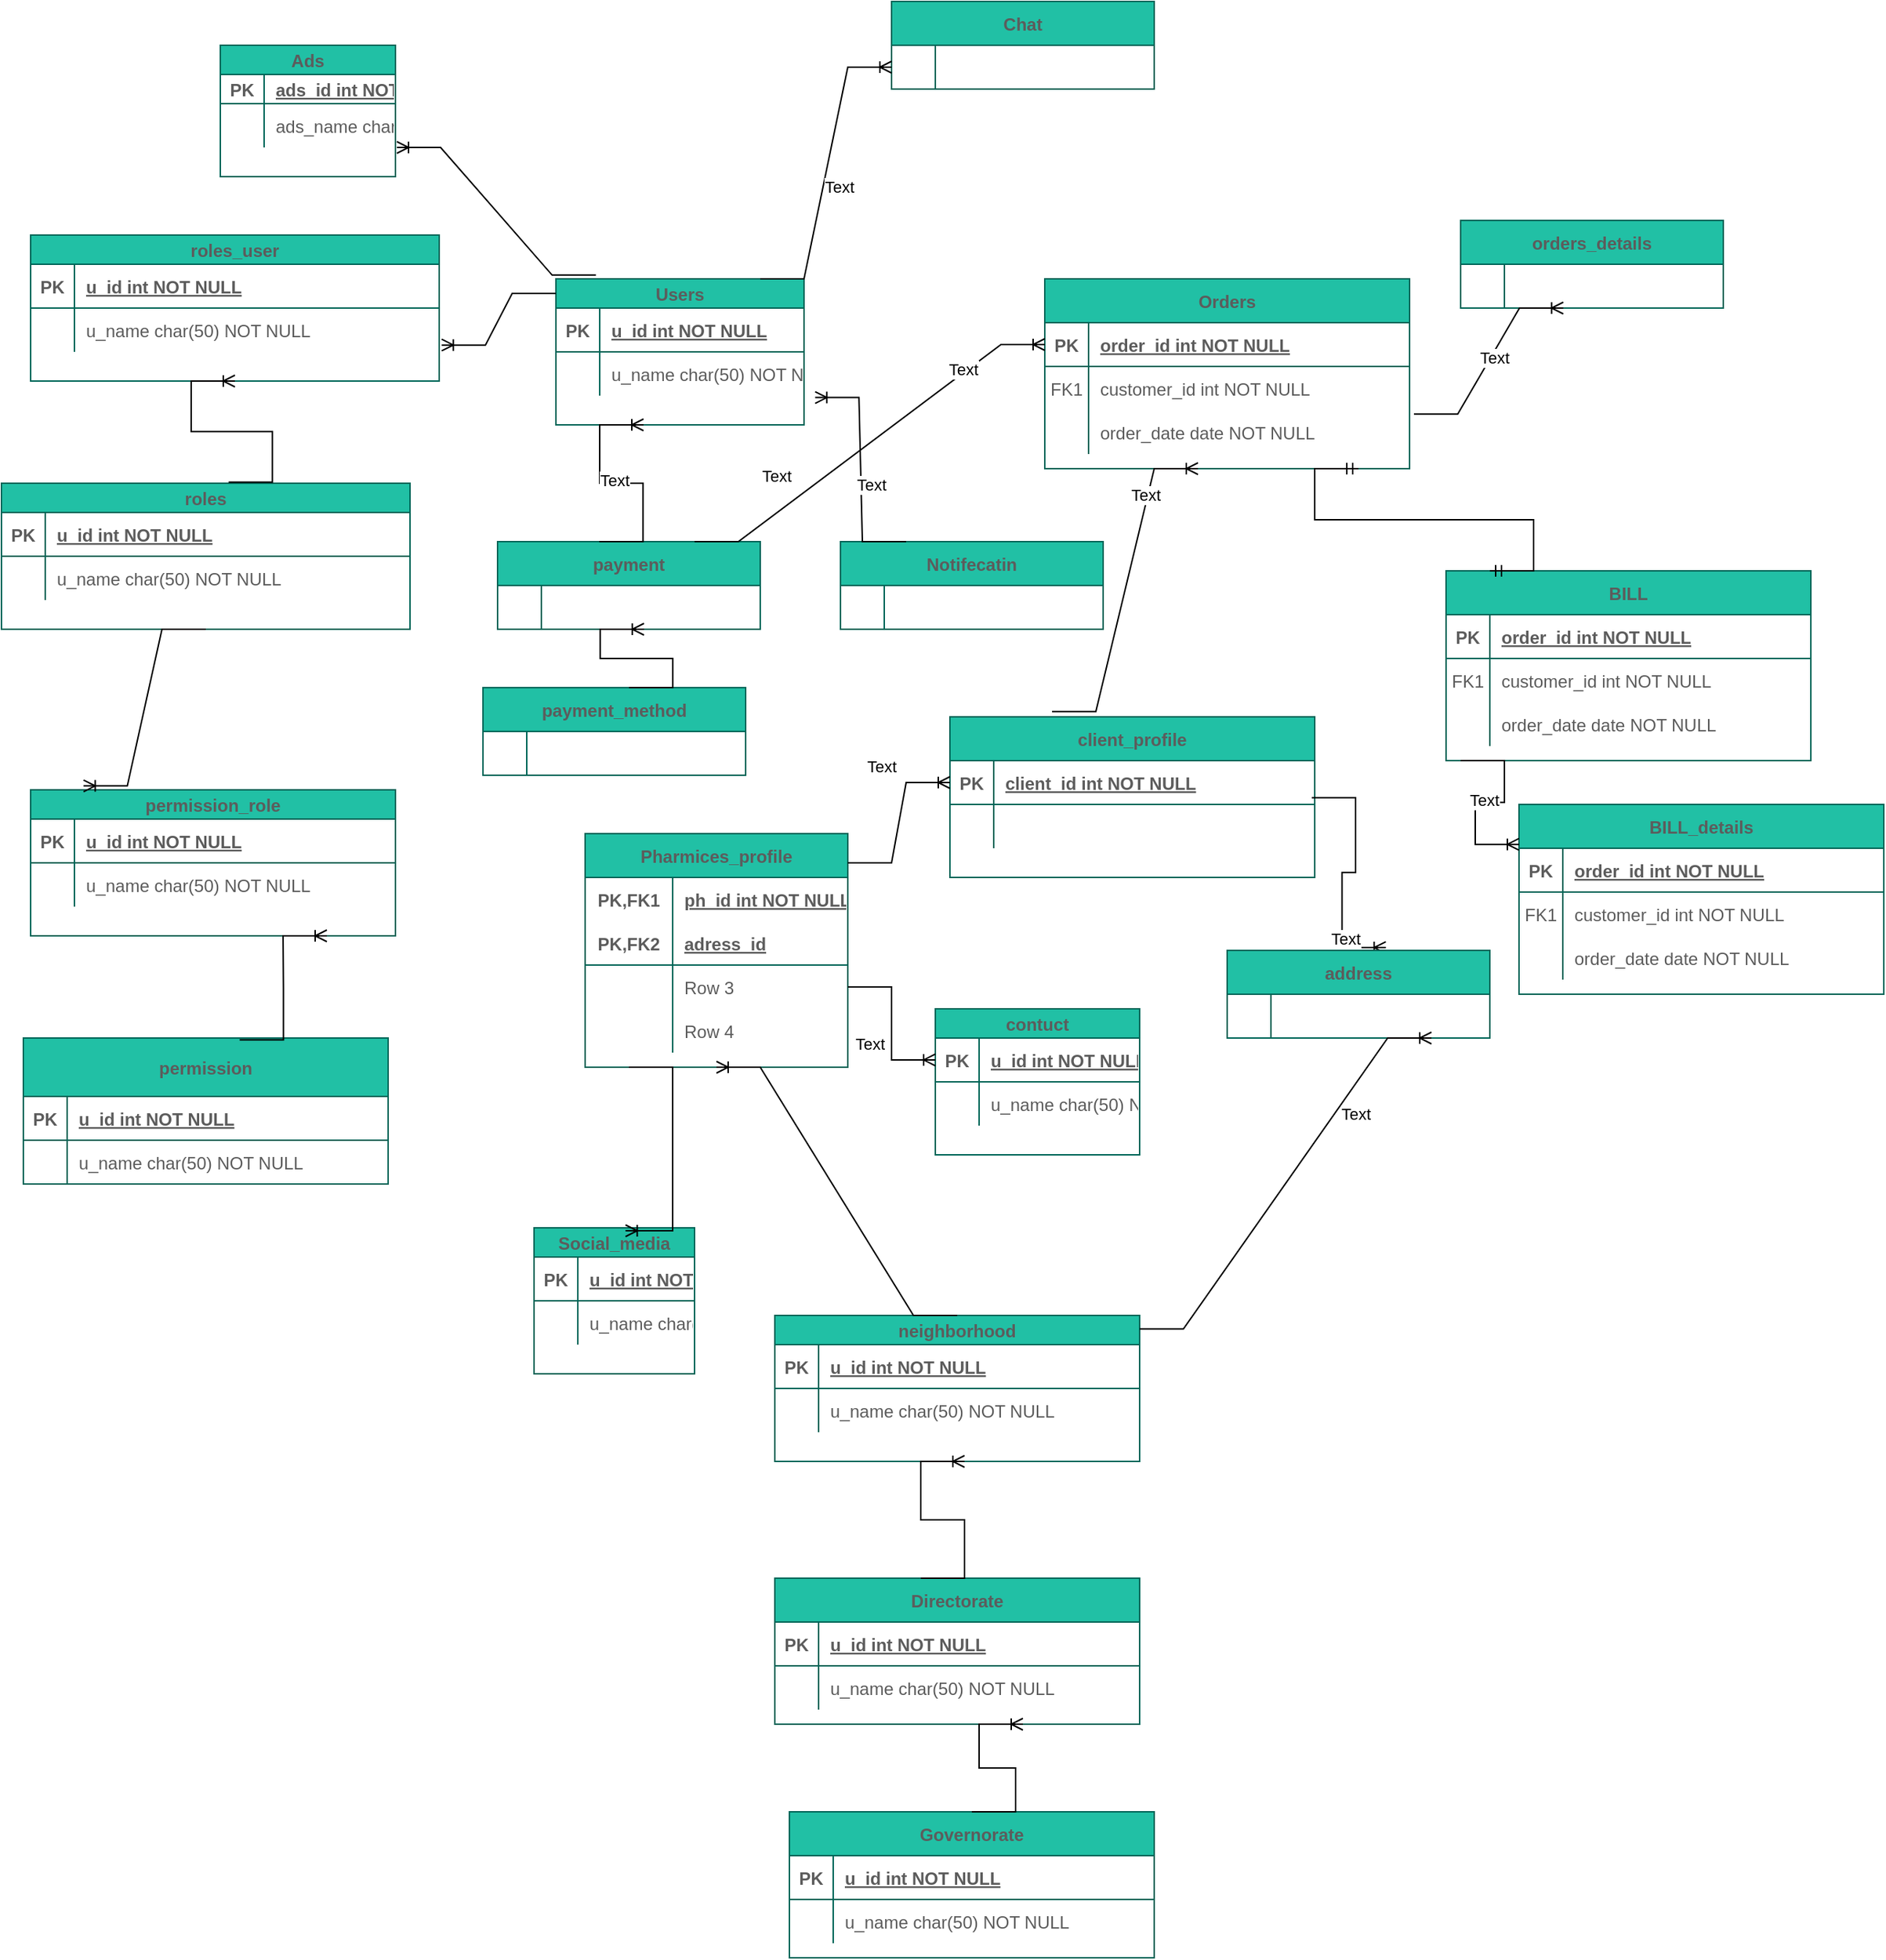 <mxfile version="17.4.2" type="device"><diagram id="R2lEEEUBdFMjLlhIrx00" name="Page-1"><mxGraphModel dx="2119" dy="1734" grid="1" gridSize="10" guides="1" tooltips="1" connect="1" arrows="1" fold="1" page="1" pageScale="1" pageWidth="850" pageHeight="1100" math="0" shadow="0" extFonts="Permanent Marker^https://fonts.googleapis.com/css?family=Permanent+Marker"><root><mxCell id="0"/><mxCell id="1" parent="0"/><mxCell id="C-vyLk0tnHw3VtMMgP7b-2" value="Orders" style="shape=table;startSize=30;container=1;collapsible=1;childLayout=tableLayout;fixedRows=1;rowLines=0;fontStyle=1;align=center;resizeLast=1;fillColor=#21C0A5;strokeColor=#006658;fontColor=#5C5C5C;" parent="1" vertex="1"><mxGeometry x="275" y="-160" width="250" height="130" as="geometry"/></mxCell><mxCell id="C-vyLk0tnHw3VtMMgP7b-3" value="" style="shape=partialRectangle;collapsible=0;dropTarget=0;pointerEvents=0;fillColor=none;points=[[0,0.5],[1,0.5]];portConstraint=eastwest;top=0;left=0;right=0;bottom=1;strokeColor=#006658;fontColor=#5C5C5C;" parent="C-vyLk0tnHw3VtMMgP7b-2" vertex="1"><mxGeometry y="30" width="250" height="30" as="geometry"/></mxCell><mxCell id="C-vyLk0tnHw3VtMMgP7b-4" value="PK" style="shape=partialRectangle;overflow=hidden;connectable=0;fillColor=none;top=0;left=0;bottom=0;right=0;fontStyle=1;strokeColor=#006658;fontColor=#5C5C5C;" parent="C-vyLk0tnHw3VtMMgP7b-3" vertex="1"><mxGeometry width="30" height="30" as="geometry"><mxRectangle width="30" height="30" as="alternateBounds"/></mxGeometry></mxCell><mxCell id="C-vyLk0tnHw3VtMMgP7b-5" value="order_id int NOT NULL " style="shape=partialRectangle;overflow=hidden;connectable=0;fillColor=none;top=0;left=0;bottom=0;right=0;align=left;spacingLeft=6;fontStyle=5;strokeColor=#006658;fontColor=#5C5C5C;" parent="C-vyLk0tnHw3VtMMgP7b-3" vertex="1"><mxGeometry x="30" width="220" height="30" as="geometry"><mxRectangle width="220" height="30" as="alternateBounds"/></mxGeometry></mxCell><mxCell id="C-vyLk0tnHw3VtMMgP7b-6" value="" style="shape=partialRectangle;collapsible=0;dropTarget=0;pointerEvents=0;fillColor=none;points=[[0,0.5],[1,0.5]];portConstraint=eastwest;top=0;left=0;right=0;bottom=0;strokeColor=#006658;fontColor=#5C5C5C;" parent="C-vyLk0tnHw3VtMMgP7b-2" vertex="1"><mxGeometry y="60" width="250" height="30" as="geometry"/></mxCell><mxCell id="C-vyLk0tnHw3VtMMgP7b-7" value="FK1" style="shape=partialRectangle;overflow=hidden;connectable=0;fillColor=none;top=0;left=0;bottom=0;right=0;strokeColor=#006658;fontColor=#5C5C5C;" parent="C-vyLk0tnHw3VtMMgP7b-6" vertex="1"><mxGeometry width="30" height="30" as="geometry"><mxRectangle width="30" height="30" as="alternateBounds"/></mxGeometry></mxCell><mxCell id="C-vyLk0tnHw3VtMMgP7b-8" value="customer_id int NOT NULL" style="shape=partialRectangle;overflow=hidden;connectable=0;fillColor=none;top=0;left=0;bottom=0;right=0;align=left;spacingLeft=6;strokeColor=#006658;fontColor=#5C5C5C;" parent="C-vyLk0tnHw3VtMMgP7b-6" vertex="1"><mxGeometry x="30" width="220" height="30" as="geometry"><mxRectangle width="220" height="30" as="alternateBounds"/></mxGeometry></mxCell><mxCell id="C-vyLk0tnHw3VtMMgP7b-9" value="" style="shape=partialRectangle;collapsible=0;dropTarget=0;pointerEvents=0;fillColor=none;points=[[0,0.5],[1,0.5]];portConstraint=eastwest;top=0;left=0;right=0;bottom=0;strokeColor=#006658;fontColor=#5C5C5C;" parent="C-vyLk0tnHw3VtMMgP7b-2" vertex="1"><mxGeometry y="90" width="250" height="30" as="geometry"/></mxCell><mxCell id="C-vyLk0tnHw3VtMMgP7b-10" value="" style="shape=partialRectangle;overflow=hidden;connectable=0;fillColor=none;top=0;left=0;bottom=0;right=0;strokeColor=#006658;fontColor=#5C5C5C;" parent="C-vyLk0tnHw3VtMMgP7b-9" vertex="1"><mxGeometry width="30" height="30" as="geometry"><mxRectangle width="30" height="30" as="alternateBounds"/></mxGeometry></mxCell><mxCell id="C-vyLk0tnHw3VtMMgP7b-11" value="order_date date NOT NULL" style="shape=partialRectangle;overflow=hidden;connectable=0;fillColor=none;top=0;left=0;bottom=0;right=0;align=left;spacingLeft=6;strokeColor=#006658;fontColor=#5C5C5C;" parent="C-vyLk0tnHw3VtMMgP7b-9" vertex="1"><mxGeometry x="30" width="220" height="30" as="geometry"><mxRectangle width="220" height="30" as="alternateBounds"/></mxGeometry></mxCell><mxCell id="gOH7i66-4pn9SXp8370Y-1" value="Users" style="shape=table;startSize=20;container=1;collapsible=1;childLayout=tableLayout;fixedRows=1;rowLines=0;fontStyle=1;align=center;resizeLast=1;fillColor=#21C0A5;strokeColor=#006658;fontColor=#5C5C5C;" parent="1" vertex="1"><mxGeometry x="-60" y="-160" width="170" height="100" as="geometry"/></mxCell><mxCell id="gOH7i66-4pn9SXp8370Y-2" value="" style="shape=partialRectangle;collapsible=0;dropTarget=0;pointerEvents=0;fillColor=none;points=[[0,0.5],[1,0.5]];portConstraint=eastwest;top=0;left=0;right=0;bottom=1;strokeColor=#006658;fontColor=#5C5C5C;" parent="gOH7i66-4pn9SXp8370Y-1" vertex="1"><mxGeometry y="20" width="170" height="30" as="geometry"/></mxCell><mxCell id="gOH7i66-4pn9SXp8370Y-3" value="PK" style="shape=partialRectangle;overflow=hidden;connectable=0;fillColor=none;top=0;left=0;bottom=0;right=0;fontStyle=1;strokeColor=#006658;fontColor=#5C5C5C;" parent="gOH7i66-4pn9SXp8370Y-2" vertex="1"><mxGeometry width="30" height="30" as="geometry"><mxRectangle width="30" height="30" as="alternateBounds"/></mxGeometry></mxCell><mxCell id="gOH7i66-4pn9SXp8370Y-4" value="u_id int NOT NULL " style="shape=partialRectangle;overflow=hidden;connectable=0;fillColor=none;top=0;left=0;bottom=0;right=0;align=left;spacingLeft=6;fontStyle=5;strokeColor=#006658;fontColor=#5C5C5C;" parent="gOH7i66-4pn9SXp8370Y-2" vertex="1"><mxGeometry x="30" width="140" height="30" as="geometry"><mxRectangle width="140" height="30" as="alternateBounds"/></mxGeometry></mxCell><mxCell id="gOH7i66-4pn9SXp8370Y-5" value="" style="shape=partialRectangle;collapsible=0;dropTarget=0;pointerEvents=0;fillColor=none;points=[[0,0.5],[1,0.5]];portConstraint=eastwest;top=0;left=0;right=0;bottom=0;strokeColor=#006658;fontColor=#5C5C5C;" parent="gOH7i66-4pn9SXp8370Y-1" vertex="1"><mxGeometry y="50" width="170" height="30" as="geometry"/></mxCell><mxCell id="gOH7i66-4pn9SXp8370Y-6" value="" style="shape=partialRectangle;overflow=hidden;connectable=0;fillColor=none;top=0;left=0;bottom=0;right=0;strokeColor=#006658;fontColor=#5C5C5C;" parent="gOH7i66-4pn9SXp8370Y-5" vertex="1"><mxGeometry width="30" height="30" as="geometry"><mxRectangle width="30" height="30" as="alternateBounds"/></mxGeometry></mxCell><mxCell id="gOH7i66-4pn9SXp8370Y-7" value="u_name char(50) NOT NULL" style="shape=partialRectangle;overflow=hidden;connectable=0;fillColor=none;top=0;left=0;bottom=0;right=0;align=left;spacingLeft=6;strokeColor=#006658;fontColor=#5C5C5C;" parent="gOH7i66-4pn9SXp8370Y-5" vertex="1"><mxGeometry x="30" width="140" height="30" as="geometry"><mxRectangle width="140" height="30" as="alternateBounds"/></mxGeometry></mxCell><mxCell id="gOH7i66-4pn9SXp8370Y-24" value="client_profile" style="shape=table;startSize=30;container=1;collapsible=1;childLayout=tableLayout;fixedRows=1;rowLines=0;fontStyle=1;align=center;resizeLast=1;fillColor=#21C0A5;strokeColor=#006658;fontColor=#5C5C5C;" parent="1" vertex="1"><mxGeometry x="210" y="140" width="250" height="110" as="geometry"/></mxCell><mxCell id="gOH7i66-4pn9SXp8370Y-25" value="" style="shape=partialRectangle;collapsible=0;dropTarget=0;pointerEvents=0;fillColor=none;points=[[0,0.5],[1,0.5]];portConstraint=eastwest;top=0;left=0;right=0;bottom=1;strokeColor=#006658;fontColor=#5C5C5C;" parent="gOH7i66-4pn9SXp8370Y-24" vertex="1"><mxGeometry y="30" width="250" height="30" as="geometry"/></mxCell><mxCell id="gOH7i66-4pn9SXp8370Y-26" value="PK" style="shape=partialRectangle;overflow=hidden;connectable=0;fillColor=none;top=0;left=0;bottom=0;right=0;fontStyle=1;strokeColor=#006658;fontColor=#5C5C5C;" parent="gOH7i66-4pn9SXp8370Y-25" vertex="1"><mxGeometry width="30" height="30" as="geometry"><mxRectangle width="30" height="30" as="alternateBounds"/></mxGeometry></mxCell><mxCell id="gOH7i66-4pn9SXp8370Y-27" value="client_id int NOT NULL " style="shape=partialRectangle;overflow=hidden;connectable=0;fillColor=none;top=0;left=0;bottom=0;right=0;align=left;spacingLeft=6;fontStyle=5;strokeColor=#006658;fontColor=#5C5C5C;" parent="gOH7i66-4pn9SXp8370Y-25" vertex="1"><mxGeometry x="30" width="220" height="30" as="geometry"><mxRectangle width="220" height="30" as="alternateBounds"/></mxGeometry></mxCell><mxCell id="gOH7i66-4pn9SXp8370Y-28" value="" style="shape=partialRectangle;collapsible=0;dropTarget=0;pointerEvents=0;fillColor=none;points=[[0,0.5],[1,0.5]];portConstraint=eastwest;top=0;left=0;right=0;bottom=0;strokeColor=#006658;fontColor=#5C5C5C;" parent="gOH7i66-4pn9SXp8370Y-24" vertex="1"><mxGeometry y="60" width="250" height="30" as="geometry"/></mxCell><mxCell id="gOH7i66-4pn9SXp8370Y-29" value="" style="shape=partialRectangle;overflow=hidden;connectable=0;fillColor=none;top=0;left=0;bottom=0;right=0;strokeColor=#006658;fontColor=#5C5C5C;" parent="gOH7i66-4pn9SXp8370Y-28" vertex="1"><mxGeometry width="30" height="30" as="geometry"><mxRectangle width="30" height="30" as="alternateBounds"/></mxGeometry></mxCell><mxCell id="gOH7i66-4pn9SXp8370Y-30" value="" style="shape=partialRectangle;overflow=hidden;connectable=0;fillColor=none;top=0;left=0;bottom=0;right=0;align=left;spacingLeft=6;strokeColor=#006658;fontColor=#5C5C5C;" parent="gOH7i66-4pn9SXp8370Y-28" vertex="1"><mxGeometry x="30" width="220" height="30" as="geometry"><mxRectangle width="220" height="30" as="alternateBounds"/></mxGeometry></mxCell><mxCell id="gOH7i66-4pn9SXp8370Y-35" value="Ads" style="shape=table;startSize=20;container=1;collapsible=1;childLayout=tableLayout;fixedRows=1;rowLines=0;fontStyle=1;align=center;resizeLast=1;fillColor=#21C0A5;strokeColor=#006658;fontColor=#5C5C5C;" parent="1" vertex="1"><mxGeometry x="-290" y="-320" width="120" height="90" as="geometry"/></mxCell><mxCell id="gOH7i66-4pn9SXp8370Y-36" value="" style="shape=partialRectangle;collapsible=0;dropTarget=0;pointerEvents=0;fillColor=none;points=[[0,0.5],[1,0.5]];portConstraint=eastwest;top=0;left=0;right=0;bottom=1;strokeColor=#006658;fontColor=#5C5C5C;" parent="gOH7i66-4pn9SXp8370Y-35" vertex="1"><mxGeometry y="20" width="120" height="20" as="geometry"/></mxCell><mxCell id="gOH7i66-4pn9SXp8370Y-37" value="PK" style="shape=partialRectangle;overflow=hidden;connectable=0;fillColor=none;top=0;left=0;bottom=0;right=0;fontStyle=1;strokeColor=#006658;fontColor=#5C5C5C;" parent="gOH7i66-4pn9SXp8370Y-36" vertex="1"><mxGeometry width="30" height="20" as="geometry"><mxRectangle width="30" height="20" as="alternateBounds"/></mxGeometry></mxCell><mxCell id="gOH7i66-4pn9SXp8370Y-38" value="ads_id int NOT NULL " style="shape=partialRectangle;overflow=hidden;connectable=0;fillColor=none;top=0;left=0;bottom=0;right=0;align=left;spacingLeft=6;fontStyle=5;strokeColor=#006658;fontColor=#5C5C5C;" parent="gOH7i66-4pn9SXp8370Y-36" vertex="1"><mxGeometry x="30" width="90" height="20" as="geometry"><mxRectangle width="90" height="20" as="alternateBounds"/></mxGeometry></mxCell><mxCell id="gOH7i66-4pn9SXp8370Y-39" value="" style="shape=partialRectangle;collapsible=0;dropTarget=0;pointerEvents=0;fillColor=none;points=[[0,0.5],[1,0.5]];portConstraint=eastwest;top=0;left=0;right=0;bottom=0;strokeColor=#006658;fontColor=#5C5C5C;" parent="gOH7i66-4pn9SXp8370Y-35" vertex="1"><mxGeometry y="40" width="120" height="30" as="geometry"/></mxCell><mxCell id="gOH7i66-4pn9SXp8370Y-40" value="" style="shape=partialRectangle;overflow=hidden;connectable=0;fillColor=none;top=0;left=0;bottom=0;right=0;strokeColor=#006658;fontColor=#5C5C5C;" parent="gOH7i66-4pn9SXp8370Y-39" vertex="1"><mxGeometry width="30" height="30" as="geometry"><mxRectangle width="30" height="30" as="alternateBounds"/></mxGeometry></mxCell><mxCell id="gOH7i66-4pn9SXp8370Y-41" value="ads_name char(50) NOT NULL" style="shape=partialRectangle;overflow=hidden;connectable=0;fillColor=none;top=0;left=0;bottom=0;right=0;align=left;spacingLeft=6;strokeColor=#006658;fontColor=#5C5C5C;" parent="gOH7i66-4pn9SXp8370Y-39" vertex="1"><mxGeometry x="30" width="90" height="30" as="geometry"><mxRectangle width="90" height="30" as="alternateBounds"/></mxGeometry></mxCell><mxCell id="gOH7i66-4pn9SXp8370Y-66" value="payment" style="shape=table;startSize=30;container=1;collapsible=1;childLayout=tableLayout;fixedRows=1;rowLines=0;fontStyle=1;align=center;resizeLast=1;fillColor=#21C0A5;strokeColor=#006658;fontColor=#5C5C5C;" parent="1" vertex="1"><mxGeometry x="-100" y="20" width="180" height="60" as="geometry"/></mxCell><mxCell id="gOH7i66-4pn9SXp8370Y-70" value="" style="shape=partialRectangle;collapsible=0;dropTarget=0;pointerEvents=0;fillColor=none;points=[[0,0.5],[1,0.5]];portConstraint=eastwest;top=0;left=0;right=0;bottom=0;strokeColor=#006658;fontColor=#5C5C5C;" parent="gOH7i66-4pn9SXp8370Y-66" vertex="1"><mxGeometry y="30" width="180" height="30" as="geometry"/></mxCell><mxCell id="gOH7i66-4pn9SXp8370Y-71" value="" style="shape=partialRectangle;overflow=hidden;connectable=0;fillColor=none;top=0;left=0;bottom=0;right=0;strokeColor=#006658;fontColor=#5C5C5C;" parent="gOH7i66-4pn9SXp8370Y-70" vertex="1"><mxGeometry width="30" height="30" as="geometry"><mxRectangle width="30" height="30" as="alternateBounds"/></mxGeometry></mxCell><mxCell id="gOH7i66-4pn9SXp8370Y-72" value="" style="shape=partialRectangle;overflow=hidden;connectable=0;fillColor=none;top=0;left=0;bottom=0;right=0;align=left;spacingLeft=6;strokeColor=#006658;fontColor=#5C5C5C;" parent="gOH7i66-4pn9SXp8370Y-70" vertex="1"><mxGeometry x="30" width="150" height="30" as="geometry"><mxRectangle width="150" height="30" as="alternateBounds"/></mxGeometry></mxCell><mxCell id="gOH7i66-4pn9SXp8370Y-88" value="Pharmices_profile" style="shape=table;startSize=30;container=1;collapsible=1;childLayout=tableLayout;fixedRows=1;rowLines=0;fontStyle=1;align=center;resizeLast=1;rounded=0;sketch=0;fontColor=#5C5C5C;strokeColor=#006658;fillColor=#21C0A5;" parent="1" vertex="1"><mxGeometry x="-40" y="220" width="180" height="160" as="geometry"/></mxCell><mxCell id="gOH7i66-4pn9SXp8370Y-89" value="" style="shape=tableRow;horizontal=0;startSize=0;swimlaneHead=0;swimlaneBody=0;fillColor=none;collapsible=0;dropTarget=0;points=[[0,0.5],[1,0.5]];portConstraint=eastwest;top=0;left=0;right=0;bottom=0;rounded=0;sketch=0;fontColor=#5C5C5C;strokeColor=#006658;" parent="gOH7i66-4pn9SXp8370Y-88" vertex="1"><mxGeometry y="30" width="180" height="30" as="geometry"/></mxCell><mxCell id="gOH7i66-4pn9SXp8370Y-90" value="PK,FK1" style="shape=partialRectangle;connectable=0;fillColor=none;top=0;left=0;bottom=0;right=0;fontStyle=1;overflow=hidden;rounded=0;sketch=0;fontColor=#5C5C5C;strokeColor=#006658;" parent="gOH7i66-4pn9SXp8370Y-89" vertex="1"><mxGeometry width="60" height="30" as="geometry"><mxRectangle width="60" height="30" as="alternateBounds"/></mxGeometry></mxCell><mxCell id="gOH7i66-4pn9SXp8370Y-91" value="ph_id int NOT NULL" style="shape=partialRectangle;connectable=0;fillColor=none;top=0;left=0;bottom=0;right=0;align=left;spacingLeft=6;fontStyle=5;overflow=hidden;rounded=0;sketch=0;fontColor=#5C5C5C;strokeColor=#006658;" parent="gOH7i66-4pn9SXp8370Y-89" vertex="1"><mxGeometry x="60" width="120" height="30" as="geometry"><mxRectangle width="120" height="30" as="alternateBounds"/></mxGeometry></mxCell><mxCell id="gOH7i66-4pn9SXp8370Y-92" value="" style="shape=tableRow;horizontal=0;startSize=0;swimlaneHead=0;swimlaneBody=0;fillColor=none;collapsible=0;dropTarget=0;points=[[0,0.5],[1,0.5]];portConstraint=eastwest;top=0;left=0;right=0;bottom=1;rounded=0;sketch=0;fontColor=#5C5C5C;strokeColor=#006658;" parent="gOH7i66-4pn9SXp8370Y-88" vertex="1"><mxGeometry y="60" width="180" height="30" as="geometry"/></mxCell><mxCell id="gOH7i66-4pn9SXp8370Y-93" value="PK,FK2" style="shape=partialRectangle;connectable=0;fillColor=none;top=0;left=0;bottom=0;right=0;fontStyle=1;overflow=hidden;rounded=0;sketch=0;fontColor=#5C5C5C;strokeColor=#006658;" parent="gOH7i66-4pn9SXp8370Y-92" vertex="1"><mxGeometry width="60" height="30" as="geometry"><mxRectangle width="60" height="30" as="alternateBounds"/></mxGeometry></mxCell><mxCell id="gOH7i66-4pn9SXp8370Y-94" value="adress_id" style="shape=partialRectangle;connectable=0;fillColor=none;top=0;left=0;bottom=0;right=0;align=left;spacingLeft=6;fontStyle=5;overflow=hidden;rounded=0;sketch=0;fontColor=#5C5C5C;strokeColor=#006658;" parent="gOH7i66-4pn9SXp8370Y-92" vertex="1"><mxGeometry x="60" width="120" height="30" as="geometry"><mxRectangle width="120" height="30" as="alternateBounds"/></mxGeometry></mxCell><mxCell id="gOH7i66-4pn9SXp8370Y-95" value="" style="shape=tableRow;horizontal=0;startSize=0;swimlaneHead=0;swimlaneBody=0;fillColor=none;collapsible=0;dropTarget=0;points=[[0,0.5],[1,0.5]];portConstraint=eastwest;top=0;left=0;right=0;bottom=0;rounded=0;sketch=0;fontColor=#5C5C5C;strokeColor=#006658;" parent="gOH7i66-4pn9SXp8370Y-88" vertex="1"><mxGeometry y="90" width="180" height="30" as="geometry"/></mxCell><mxCell id="gOH7i66-4pn9SXp8370Y-96" value="" style="shape=partialRectangle;connectable=0;fillColor=none;top=0;left=0;bottom=0;right=0;editable=1;overflow=hidden;rounded=0;sketch=0;fontColor=#5C5C5C;strokeColor=#006658;" parent="gOH7i66-4pn9SXp8370Y-95" vertex="1"><mxGeometry width="60" height="30" as="geometry"><mxRectangle width="60" height="30" as="alternateBounds"/></mxGeometry></mxCell><mxCell id="gOH7i66-4pn9SXp8370Y-97" value="Row 3" style="shape=partialRectangle;connectable=0;fillColor=none;top=0;left=0;bottom=0;right=0;align=left;spacingLeft=6;overflow=hidden;rounded=0;sketch=0;fontColor=#5C5C5C;strokeColor=#006658;" parent="gOH7i66-4pn9SXp8370Y-95" vertex="1"><mxGeometry x="60" width="120" height="30" as="geometry"><mxRectangle width="120" height="30" as="alternateBounds"/></mxGeometry></mxCell><mxCell id="gOH7i66-4pn9SXp8370Y-98" value="" style="shape=tableRow;horizontal=0;startSize=0;swimlaneHead=0;swimlaneBody=0;fillColor=none;collapsible=0;dropTarget=0;points=[[0,0.5],[1,0.5]];portConstraint=eastwest;top=0;left=0;right=0;bottom=0;rounded=0;sketch=0;fontColor=#5C5C5C;strokeColor=#006658;" parent="gOH7i66-4pn9SXp8370Y-88" vertex="1"><mxGeometry y="120" width="180" height="30" as="geometry"/></mxCell><mxCell id="gOH7i66-4pn9SXp8370Y-99" value="" style="shape=partialRectangle;connectable=0;fillColor=none;top=0;left=0;bottom=0;right=0;editable=1;overflow=hidden;rounded=0;sketch=0;fontColor=#5C5C5C;strokeColor=#006658;" parent="gOH7i66-4pn9SXp8370Y-98" vertex="1"><mxGeometry width="60" height="30" as="geometry"><mxRectangle width="60" height="30" as="alternateBounds"/></mxGeometry></mxCell><mxCell id="gOH7i66-4pn9SXp8370Y-100" value="Row 4" style="shape=partialRectangle;connectable=0;fillColor=none;top=0;left=0;bottom=0;right=0;align=left;spacingLeft=6;overflow=hidden;rounded=0;sketch=0;fontColor=#5C5C5C;strokeColor=#006658;" parent="gOH7i66-4pn9SXp8370Y-98" vertex="1"><mxGeometry x="60" width="120" height="30" as="geometry"><mxRectangle width="120" height="30" as="alternateBounds"/></mxGeometry></mxCell><mxCell id="gOH7i66-4pn9SXp8370Y-116" value="permission" style="shape=table;startSize=40;container=1;collapsible=1;childLayout=tableLayout;fixedRows=1;rowLines=0;fontStyle=1;align=center;resizeLast=1;fillColor=#21C0A5;strokeColor=#006658;fontColor=#5C5C5C;" parent="1" vertex="1"><mxGeometry x="-425" y="360" width="250" height="100" as="geometry"/></mxCell><mxCell id="gOH7i66-4pn9SXp8370Y-117" value="" style="shape=partialRectangle;collapsible=0;dropTarget=0;pointerEvents=0;fillColor=none;points=[[0,0.5],[1,0.5]];portConstraint=eastwest;top=0;left=0;right=0;bottom=1;strokeColor=#006658;fontColor=#5C5C5C;" parent="gOH7i66-4pn9SXp8370Y-116" vertex="1"><mxGeometry y="40" width="250" height="30" as="geometry"/></mxCell><mxCell id="gOH7i66-4pn9SXp8370Y-118" value="PK" style="shape=partialRectangle;overflow=hidden;connectable=0;fillColor=none;top=0;left=0;bottom=0;right=0;fontStyle=1;strokeColor=#006658;fontColor=#5C5C5C;" parent="gOH7i66-4pn9SXp8370Y-117" vertex="1"><mxGeometry width="30" height="30" as="geometry"><mxRectangle width="30" height="30" as="alternateBounds"/></mxGeometry></mxCell><mxCell id="gOH7i66-4pn9SXp8370Y-119" value="u_id int NOT NULL " style="shape=partialRectangle;overflow=hidden;connectable=0;fillColor=none;top=0;left=0;bottom=0;right=0;align=left;spacingLeft=6;fontStyle=5;strokeColor=#006658;fontColor=#5C5C5C;" parent="gOH7i66-4pn9SXp8370Y-117" vertex="1"><mxGeometry x="30" width="220" height="30" as="geometry"><mxRectangle width="220" height="30" as="alternateBounds"/></mxGeometry></mxCell><mxCell id="gOH7i66-4pn9SXp8370Y-120" value="" style="shape=partialRectangle;collapsible=0;dropTarget=0;pointerEvents=0;fillColor=none;points=[[0,0.5],[1,0.5]];portConstraint=eastwest;top=0;left=0;right=0;bottom=0;strokeColor=#006658;fontColor=#5C5C5C;" parent="gOH7i66-4pn9SXp8370Y-116" vertex="1"><mxGeometry y="70" width="250" height="30" as="geometry"/></mxCell><mxCell id="gOH7i66-4pn9SXp8370Y-121" value="" style="shape=partialRectangle;overflow=hidden;connectable=0;fillColor=none;top=0;left=0;bottom=0;right=0;strokeColor=#006658;fontColor=#5C5C5C;" parent="gOH7i66-4pn9SXp8370Y-120" vertex="1"><mxGeometry width="30" height="30" as="geometry"><mxRectangle width="30" height="30" as="alternateBounds"/></mxGeometry></mxCell><mxCell id="gOH7i66-4pn9SXp8370Y-122" value="u_name char(50) NOT NULL" style="shape=partialRectangle;overflow=hidden;connectable=0;fillColor=none;top=0;left=0;bottom=0;right=0;align=left;spacingLeft=6;strokeColor=#006658;fontColor=#5C5C5C;" parent="gOH7i66-4pn9SXp8370Y-120" vertex="1"><mxGeometry x="30" width="220" height="30" as="geometry"><mxRectangle width="220" height="30" as="alternateBounds"/></mxGeometry></mxCell><mxCell id="gOH7i66-4pn9SXp8370Y-123" value="roles" style="shape=table;startSize=20;container=1;collapsible=1;childLayout=tableLayout;fixedRows=1;rowLines=0;fontStyle=1;align=center;resizeLast=1;fillColor=#21C0A5;strokeColor=#006658;fontColor=#5C5C5C;" parent="1" vertex="1"><mxGeometry x="-440" y="-20" width="280" height="100" as="geometry"/></mxCell><mxCell id="gOH7i66-4pn9SXp8370Y-124" value="" style="shape=partialRectangle;collapsible=0;dropTarget=0;pointerEvents=0;fillColor=none;points=[[0,0.5],[1,0.5]];portConstraint=eastwest;top=0;left=0;right=0;bottom=1;strokeColor=#006658;fontColor=#5C5C5C;" parent="gOH7i66-4pn9SXp8370Y-123" vertex="1"><mxGeometry y="20" width="280" height="30" as="geometry"/></mxCell><mxCell id="gOH7i66-4pn9SXp8370Y-125" value="PK" style="shape=partialRectangle;overflow=hidden;connectable=0;fillColor=none;top=0;left=0;bottom=0;right=0;fontStyle=1;strokeColor=#006658;fontColor=#5C5C5C;" parent="gOH7i66-4pn9SXp8370Y-124" vertex="1"><mxGeometry width="30" height="30" as="geometry"><mxRectangle width="30" height="30" as="alternateBounds"/></mxGeometry></mxCell><mxCell id="gOH7i66-4pn9SXp8370Y-126" value="u_id int NOT NULL " style="shape=partialRectangle;overflow=hidden;connectable=0;fillColor=none;top=0;left=0;bottom=0;right=0;align=left;spacingLeft=6;fontStyle=5;strokeColor=#006658;fontColor=#5C5C5C;" parent="gOH7i66-4pn9SXp8370Y-124" vertex="1"><mxGeometry x="30" width="250" height="30" as="geometry"><mxRectangle width="250" height="30" as="alternateBounds"/></mxGeometry></mxCell><mxCell id="gOH7i66-4pn9SXp8370Y-127" value="" style="shape=partialRectangle;collapsible=0;dropTarget=0;pointerEvents=0;fillColor=none;points=[[0,0.5],[1,0.5]];portConstraint=eastwest;top=0;left=0;right=0;bottom=0;strokeColor=#006658;fontColor=#5C5C5C;" parent="gOH7i66-4pn9SXp8370Y-123" vertex="1"><mxGeometry y="50" width="280" height="30" as="geometry"/></mxCell><mxCell id="gOH7i66-4pn9SXp8370Y-128" value="" style="shape=partialRectangle;overflow=hidden;connectable=0;fillColor=none;top=0;left=0;bottom=0;right=0;strokeColor=#006658;fontColor=#5C5C5C;" parent="gOH7i66-4pn9SXp8370Y-127" vertex="1"><mxGeometry width="30" height="30" as="geometry"><mxRectangle width="30" height="30" as="alternateBounds"/></mxGeometry></mxCell><mxCell id="gOH7i66-4pn9SXp8370Y-129" value="u_name char(50) NOT NULL" style="shape=partialRectangle;overflow=hidden;connectable=0;fillColor=none;top=0;left=0;bottom=0;right=0;align=left;spacingLeft=6;strokeColor=#006658;fontColor=#5C5C5C;" parent="gOH7i66-4pn9SXp8370Y-127" vertex="1"><mxGeometry x="30" width="250" height="30" as="geometry"><mxRectangle width="250" height="30" as="alternateBounds"/></mxGeometry></mxCell><mxCell id="RJG51ciE3mPHk_Wjf1jR-1" value="neighborhood" style="shape=table;startSize=20;container=1;collapsible=1;childLayout=tableLayout;fixedRows=1;rowLines=0;fontStyle=1;align=center;resizeLast=1;fillColor=#21C0A5;strokeColor=#006658;fontColor=#5C5C5C;" vertex="1" parent="1"><mxGeometry x="90" y="550" width="250" height="100" as="geometry"/></mxCell><mxCell id="RJG51ciE3mPHk_Wjf1jR-2" value="" style="shape=partialRectangle;collapsible=0;dropTarget=0;pointerEvents=0;fillColor=none;points=[[0,0.5],[1,0.5]];portConstraint=eastwest;top=0;left=0;right=0;bottom=1;strokeColor=#006658;fontColor=#5C5C5C;" vertex="1" parent="RJG51ciE3mPHk_Wjf1jR-1"><mxGeometry y="20" width="250" height="30" as="geometry"/></mxCell><mxCell id="RJG51ciE3mPHk_Wjf1jR-3" value="PK" style="shape=partialRectangle;overflow=hidden;connectable=0;fillColor=none;top=0;left=0;bottom=0;right=0;fontStyle=1;strokeColor=#006658;fontColor=#5C5C5C;" vertex="1" parent="RJG51ciE3mPHk_Wjf1jR-2"><mxGeometry width="30" height="30" as="geometry"><mxRectangle width="30" height="30" as="alternateBounds"/></mxGeometry></mxCell><mxCell id="RJG51ciE3mPHk_Wjf1jR-4" value="u_id int NOT NULL " style="shape=partialRectangle;overflow=hidden;connectable=0;fillColor=none;top=0;left=0;bottom=0;right=0;align=left;spacingLeft=6;fontStyle=5;strokeColor=#006658;fontColor=#5C5C5C;" vertex="1" parent="RJG51ciE3mPHk_Wjf1jR-2"><mxGeometry x="30" width="220" height="30" as="geometry"><mxRectangle width="220" height="30" as="alternateBounds"/></mxGeometry></mxCell><mxCell id="RJG51ciE3mPHk_Wjf1jR-5" value="" style="shape=partialRectangle;collapsible=0;dropTarget=0;pointerEvents=0;fillColor=none;points=[[0,0.5],[1,0.5]];portConstraint=eastwest;top=0;left=0;right=0;bottom=0;strokeColor=#006658;fontColor=#5C5C5C;" vertex="1" parent="RJG51ciE3mPHk_Wjf1jR-1"><mxGeometry y="50" width="250" height="30" as="geometry"/></mxCell><mxCell id="RJG51ciE3mPHk_Wjf1jR-6" value="" style="shape=partialRectangle;overflow=hidden;connectable=0;fillColor=none;top=0;left=0;bottom=0;right=0;strokeColor=#006658;fontColor=#5C5C5C;" vertex="1" parent="RJG51ciE3mPHk_Wjf1jR-5"><mxGeometry width="30" height="30" as="geometry"><mxRectangle width="30" height="30" as="alternateBounds"/></mxGeometry></mxCell><mxCell id="RJG51ciE3mPHk_Wjf1jR-7" value="u_name char(50) NOT NULL" style="shape=partialRectangle;overflow=hidden;connectable=0;fillColor=none;top=0;left=0;bottom=0;right=0;align=left;spacingLeft=6;strokeColor=#006658;fontColor=#5C5C5C;" vertex="1" parent="RJG51ciE3mPHk_Wjf1jR-5"><mxGeometry x="30" width="220" height="30" as="geometry"><mxRectangle width="220" height="30" as="alternateBounds"/></mxGeometry></mxCell><mxCell id="RJG51ciE3mPHk_Wjf1jR-8" value="contuct" style="shape=table;startSize=20;container=1;collapsible=1;childLayout=tableLayout;fixedRows=1;rowLines=0;fontStyle=1;align=center;resizeLast=1;fillColor=#21C0A5;strokeColor=#006658;fontColor=#5C5C5C;" vertex="1" parent="1"><mxGeometry x="200" y="340" width="140" height="100" as="geometry"/></mxCell><mxCell id="RJG51ciE3mPHk_Wjf1jR-9" value="" style="shape=partialRectangle;collapsible=0;dropTarget=0;pointerEvents=0;fillColor=none;points=[[0,0.5],[1,0.5]];portConstraint=eastwest;top=0;left=0;right=0;bottom=1;strokeColor=#006658;fontColor=#5C5C5C;" vertex="1" parent="RJG51ciE3mPHk_Wjf1jR-8"><mxGeometry y="20" width="140" height="30" as="geometry"/></mxCell><mxCell id="RJG51ciE3mPHk_Wjf1jR-10" value="PK" style="shape=partialRectangle;overflow=hidden;connectable=0;fillColor=none;top=0;left=0;bottom=0;right=0;fontStyle=1;strokeColor=#006658;fontColor=#5C5C5C;" vertex="1" parent="RJG51ciE3mPHk_Wjf1jR-9"><mxGeometry width="30" height="30" as="geometry"><mxRectangle width="30" height="30" as="alternateBounds"/></mxGeometry></mxCell><mxCell id="RJG51ciE3mPHk_Wjf1jR-11" value="u_id int NOT NULL " style="shape=partialRectangle;overflow=hidden;connectable=0;fillColor=none;top=0;left=0;bottom=0;right=0;align=left;spacingLeft=6;fontStyle=5;strokeColor=#006658;fontColor=#5C5C5C;" vertex="1" parent="RJG51ciE3mPHk_Wjf1jR-9"><mxGeometry x="30" width="110" height="30" as="geometry"><mxRectangle width="110" height="30" as="alternateBounds"/></mxGeometry></mxCell><mxCell id="RJG51ciE3mPHk_Wjf1jR-12" value="" style="shape=partialRectangle;collapsible=0;dropTarget=0;pointerEvents=0;fillColor=none;points=[[0,0.5],[1,0.5]];portConstraint=eastwest;top=0;left=0;right=0;bottom=0;strokeColor=#006658;fontColor=#5C5C5C;" vertex="1" parent="RJG51ciE3mPHk_Wjf1jR-8"><mxGeometry y="50" width="140" height="30" as="geometry"/></mxCell><mxCell id="RJG51ciE3mPHk_Wjf1jR-13" value="" style="shape=partialRectangle;overflow=hidden;connectable=0;fillColor=none;top=0;left=0;bottom=0;right=0;strokeColor=#006658;fontColor=#5C5C5C;" vertex="1" parent="RJG51ciE3mPHk_Wjf1jR-12"><mxGeometry width="30" height="30" as="geometry"><mxRectangle width="30" height="30" as="alternateBounds"/></mxGeometry></mxCell><mxCell id="RJG51ciE3mPHk_Wjf1jR-14" value="u_name char(50) NOT NULL" style="shape=partialRectangle;overflow=hidden;connectable=0;fillColor=none;top=0;left=0;bottom=0;right=0;align=left;spacingLeft=6;strokeColor=#006658;fontColor=#5C5C5C;" vertex="1" parent="RJG51ciE3mPHk_Wjf1jR-12"><mxGeometry x="30" width="110" height="30" as="geometry"><mxRectangle width="110" height="30" as="alternateBounds"/></mxGeometry></mxCell><mxCell id="RJG51ciE3mPHk_Wjf1jR-17" value="" style="edgeStyle=entityRelationEdgeStyle;fontSize=12;html=1;endArrow=ERoneToMany;rounded=0;entryX=0.5;entryY=1;entryDx=0;entryDy=0;exitX=0.5;exitY=0;exitDx=0;exitDy=0;" edge="1" parent="1" source="RJG51ciE3mPHk_Wjf1jR-1" target="gOH7i66-4pn9SXp8370Y-88"><mxGeometry width="100" height="100" relative="1" as="geometry"><mxPoint x="280" y="610" as="sourcePoint"/><mxPoint x="380" y="510" as="targetPoint"/></mxGeometry></mxCell><mxCell id="RJG51ciE3mPHk_Wjf1jR-18" value="" style="edgeStyle=entityRelationEdgeStyle;fontSize=12;html=1;endArrow=ERoneToMany;rounded=0;entryX=0;entryY=0.5;entryDx=0;entryDy=0;exitX=1;exitY=0.5;exitDx=0;exitDy=0;" edge="1" parent="1" source="gOH7i66-4pn9SXp8370Y-95" target="RJG51ciE3mPHk_Wjf1jR-9"><mxGeometry width="100" height="100" relative="1" as="geometry"><mxPoint x="415" y="620" as="sourcePoint"/><mxPoint x="390" y="540" as="targetPoint"/></mxGeometry></mxCell><mxCell id="RJG51ciE3mPHk_Wjf1jR-19" value="Text" style="edgeLabel;html=1;align=center;verticalAlign=middle;resizable=0;points=[];" vertex="1" connectable="0" parent="RJG51ciE3mPHk_Wjf1jR-18"><mxGeometry x="0.537" y="3" relative="1" as="geometry"><mxPoint x="-20" y="-8" as="offset"/></mxGeometry></mxCell><mxCell id="RJG51ciE3mPHk_Wjf1jR-21" value="Social_media" style="shape=table;startSize=20;container=1;collapsible=1;childLayout=tableLayout;fixedRows=1;rowLines=0;fontStyle=1;align=center;resizeLast=1;fillColor=#21C0A5;strokeColor=#006658;fontColor=#5C5C5C;" vertex="1" parent="1"><mxGeometry x="-75" y="490" width="110" height="100" as="geometry"/></mxCell><mxCell id="RJG51ciE3mPHk_Wjf1jR-22" value="" style="shape=partialRectangle;collapsible=0;dropTarget=0;pointerEvents=0;fillColor=none;points=[[0,0.5],[1,0.5]];portConstraint=eastwest;top=0;left=0;right=0;bottom=1;strokeColor=#006658;fontColor=#5C5C5C;" vertex="1" parent="RJG51ciE3mPHk_Wjf1jR-21"><mxGeometry y="20" width="110" height="30" as="geometry"/></mxCell><mxCell id="RJG51ciE3mPHk_Wjf1jR-23" value="PK" style="shape=partialRectangle;overflow=hidden;connectable=0;fillColor=none;top=0;left=0;bottom=0;right=0;fontStyle=1;strokeColor=#006658;fontColor=#5C5C5C;" vertex="1" parent="RJG51ciE3mPHk_Wjf1jR-22"><mxGeometry width="30" height="30" as="geometry"><mxRectangle width="30" height="30" as="alternateBounds"/></mxGeometry></mxCell><mxCell id="RJG51ciE3mPHk_Wjf1jR-24" value="u_id int NOT NULL " style="shape=partialRectangle;overflow=hidden;connectable=0;fillColor=none;top=0;left=0;bottom=0;right=0;align=left;spacingLeft=6;fontStyle=5;strokeColor=#006658;fontColor=#5C5C5C;" vertex="1" parent="RJG51ciE3mPHk_Wjf1jR-22"><mxGeometry x="30" width="80" height="30" as="geometry"><mxRectangle width="80" height="30" as="alternateBounds"/></mxGeometry></mxCell><mxCell id="RJG51ciE3mPHk_Wjf1jR-25" value="" style="shape=partialRectangle;collapsible=0;dropTarget=0;pointerEvents=0;fillColor=none;points=[[0,0.5],[1,0.5]];portConstraint=eastwest;top=0;left=0;right=0;bottom=0;strokeColor=#006658;fontColor=#5C5C5C;" vertex="1" parent="RJG51ciE3mPHk_Wjf1jR-21"><mxGeometry y="50" width="110" height="30" as="geometry"/></mxCell><mxCell id="RJG51ciE3mPHk_Wjf1jR-26" value="" style="shape=partialRectangle;overflow=hidden;connectable=0;fillColor=none;top=0;left=0;bottom=0;right=0;strokeColor=#006658;fontColor=#5C5C5C;" vertex="1" parent="RJG51ciE3mPHk_Wjf1jR-25"><mxGeometry width="30" height="30" as="geometry"><mxRectangle width="30" height="30" as="alternateBounds"/></mxGeometry></mxCell><mxCell id="RJG51ciE3mPHk_Wjf1jR-27" value="u_name char(50) NOT NULL" style="shape=partialRectangle;overflow=hidden;connectable=0;fillColor=none;top=0;left=0;bottom=0;right=0;align=left;spacingLeft=6;strokeColor=#006658;fontColor=#5C5C5C;" vertex="1" parent="RJG51ciE3mPHk_Wjf1jR-25"><mxGeometry x="30" width="80" height="30" as="geometry"><mxRectangle width="80" height="30" as="alternateBounds"/></mxGeometry></mxCell><mxCell id="RJG51ciE3mPHk_Wjf1jR-28" value="Directorate" style="shape=table;startSize=30;container=1;collapsible=1;childLayout=tableLayout;fixedRows=1;rowLines=0;fontStyle=1;align=center;resizeLast=1;fillColor=#21C0A5;strokeColor=#006658;fontColor=#5C5C5C;" vertex="1" parent="1"><mxGeometry x="90" y="730" width="250" height="100" as="geometry"/></mxCell><mxCell id="RJG51ciE3mPHk_Wjf1jR-29" value="" style="shape=partialRectangle;collapsible=0;dropTarget=0;pointerEvents=0;fillColor=none;points=[[0,0.5],[1,0.5]];portConstraint=eastwest;top=0;left=0;right=0;bottom=1;strokeColor=#006658;fontColor=#5C5C5C;" vertex="1" parent="RJG51ciE3mPHk_Wjf1jR-28"><mxGeometry y="30" width="250" height="30" as="geometry"/></mxCell><mxCell id="RJG51ciE3mPHk_Wjf1jR-30" value="PK" style="shape=partialRectangle;overflow=hidden;connectable=0;fillColor=none;top=0;left=0;bottom=0;right=0;fontStyle=1;strokeColor=#006658;fontColor=#5C5C5C;" vertex="1" parent="RJG51ciE3mPHk_Wjf1jR-29"><mxGeometry width="30" height="30" as="geometry"><mxRectangle width="30" height="30" as="alternateBounds"/></mxGeometry></mxCell><mxCell id="RJG51ciE3mPHk_Wjf1jR-31" value="u_id int NOT NULL " style="shape=partialRectangle;overflow=hidden;connectable=0;fillColor=none;top=0;left=0;bottom=0;right=0;align=left;spacingLeft=6;fontStyle=5;strokeColor=#006658;fontColor=#5C5C5C;" vertex="1" parent="RJG51ciE3mPHk_Wjf1jR-29"><mxGeometry x="30" width="220" height="30" as="geometry"><mxRectangle width="220" height="30" as="alternateBounds"/></mxGeometry></mxCell><mxCell id="RJG51ciE3mPHk_Wjf1jR-32" value="" style="shape=partialRectangle;collapsible=0;dropTarget=0;pointerEvents=0;fillColor=none;points=[[0,0.5],[1,0.5]];portConstraint=eastwest;top=0;left=0;right=0;bottom=0;strokeColor=#006658;fontColor=#5C5C5C;" vertex="1" parent="RJG51ciE3mPHk_Wjf1jR-28"><mxGeometry y="60" width="250" height="30" as="geometry"/></mxCell><mxCell id="RJG51ciE3mPHk_Wjf1jR-33" value="" style="shape=partialRectangle;overflow=hidden;connectable=0;fillColor=none;top=0;left=0;bottom=0;right=0;strokeColor=#006658;fontColor=#5C5C5C;" vertex="1" parent="RJG51ciE3mPHk_Wjf1jR-32"><mxGeometry width="30" height="30" as="geometry"><mxRectangle width="30" height="30" as="alternateBounds"/></mxGeometry></mxCell><mxCell id="RJG51ciE3mPHk_Wjf1jR-34" value="u_name char(50) NOT NULL" style="shape=partialRectangle;overflow=hidden;connectable=0;fillColor=none;top=0;left=0;bottom=0;right=0;align=left;spacingLeft=6;strokeColor=#006658;fontColor=#5C5C5C;" vertex="1" parent="RJG51ciE3mPHk_Wjf1jR-32"><mxGeometry x="30" width="220" height="30" as="geometry"><mxRectangle width="220" height="30" as="alternateBounds"/></mxGeometry></mxCell><mxCell id="RJG51ciE3mPHk_Wjf1jR-35" value="Governorate" style="shape=table;startSize=30;container=1;collapsible=1;childLayout=tableLayout;fixedRows=1;rowLines=0;fontStyle=1;align=center;resizeLast=1;fillColor=#21C0A5;strokeColor=#006658;fontColor=#5C5C5C;" vertex="1" parent="1"><mxGeometry x="100" y="890" width="250" height="100" as="geometry"/></mxCell><mxCell id="RJG51ciE3mPHk_Wjf1jR-36" value="" style="shape=partialRectangle;collapsible=0;dropTarget=0;pointerEvents=0;fillColor=none;points=[[0,0.5],[1,0.5]];portConstraint=eastwest;top=0;left=0;right=0;bottom=1;strokeColor=#006658;fontColor=#5C5C5C;" vertex="1" parent="RJG51ciE3mPHk_Wjf1jR-35"><mxGeometry y="30" width="250" height="30" as="geometry"/></mxCell><mxCell id="RJG51ciE3mPHk_Wjf1jR-37" value="PK" style="shape=partialRectangle;overflow=hidden;connectable=0;fillColor=none;top=0;left=0;bottom=0;right=0;fontStyle=1;strokeColor=#006658;fontColor=#5C5C5C;" vertex="1" parent="RJG51ciE3mPHk_Wjf1jR-36"><mxGeometry width="30" height="30" as="geometry"><mxRectangle width="30" height="30" as="alternateBounds"/></mxGeometry></mxCell><mxCell id="RJG51ciE3mPHk_Wjf1jR-38" value="u_id int NOT NULL " style="shape=partialRectangle;overflow=hidden;connectable=0;fillColor=none;top=0;left=0;bottom=0;right=0;align=left;spacingLeft=6;fontStyle=5;strokeColor=#006658;fontColor=#5C5C5C;" vertex="1" parent="RJG51ciE3mPHk_Wjf1jR-36"><mxGeometry x="30" width="220" height="30" as="geometry"><mxRectangle width="220" height="30" as="alternateBounds"/></mxGeometry></mxCell><mxCell id="RJG51ciE3mPHk_Wjf1jR-39" value="" style="shape=partialRectangle;collapsible=0;dropTarget=0;pointerEvents=0;fillColor=none;points=[[0,0.5],[1,0.5]];portConstraint=eastwest;top=0;left=0;right=0;bottom=0;strokeColor=#006658;fontColor=#5C5C5C;" vertex="1" parent="RJG51ciE3mPHk_Wjf1jR-35"><mxGeometry y="60" width="250" height="30" as="geometry"/></mxCell><mxCell id="RJG51ciE3mPHk_Wjf1jR-40" value="" style="shape=partialRectangle;overflow=hidden;connectable=0;fillColor=none;top=0;left=0;bottom=0;right=0;strokeColor=#006658;fontColor=#5C5C5C;" vertex="1" parent="RJG51ciE3mPHk_Wjf1jR-39"><mxGeometry width="30" height="30" as="geometry"><mxRectangle width="30" height="30" as="alternateBounds"/></mxGeometry></mxCell><mxCell id="RJG51ciE3mPHk_Wjf1jR-41" value="u_name char(50) NOT NULL" style="shape=partialRectangle;overflow=hidden;connectable=0;fillColor=none;top=0;left=0;bottom=0;right=0;align=left;spacingLeft=6;strokeColor=#006658;fontColor=#5C5C5C;" vertex="1" parent="RJG51ciE3mPHk_Wjf1jR-39"><mxGeometry x="30" width="220" height="30" as="geometry"><mxRectangle width="220" height="30" as="alternateBounds"/></mxGeometry></mxCell><mxCell id="RJG51ciE3mPHk_Wjf1jR-42" value="" style="edgeStyle=entityRelationEdgeStyle;fontSize=12;html=1;endArrow=ERoneToMany;rounded=0;" edge="1" parent="1"><mxGeometry width="100" height="100" relative="1" as="geometry"><mxPoint x="190" y="730" as="sourcePoint"/><mxPoint x="220" y="650" as="targetPoint"/></mxGeometry></mxCell><mxCell id="RJG51ciE3mPHk_Wjf1jR-43" value="" style="edgeStyle=entityRelationEdgeStyle;fontSize=12;html=1;endArrow=ERoneToMany;rounded=0;exitX=0.5;exitY=0;exitDx=0;exitDy=0;" edge="1" parent="1" source="RJG51ciE3mPHk_Wjf1jR-35"><mxGeometry width="100" height="100" relative="1" as="geometry"><mxPoint x="227" y="796" as="sourcePoint"/><mxPoint x="260" y="830" as="targetPoint"/></mxGeometry></mxCell><mxCell id="RJG51ciE3mPHk_Wjf1jR-51" value="" style="edgeStyle=entityRelationEdgeStyle;fontSize=12;html=1;endArrow=ERoneToMany;rounded=0;entryX=0.57;entryY=0.02;entryDx=0;entryDy=0;entryPerimeter=0;" edge="1" parent="1" target="RJG51ciE3mPHk_Wjf1jR-21"><mxGeometry width="100" height="100" relative="1" as="geometry"><mxPoint x="-10" y="380" as="sourcePoint"/><mxPoint x="-20" y="590" as="targetPoint"/></mxGeometry></mxCell><mxCell id="RJG51ciE3mPHk_Wjf1jR-53" value="" style="edgeStyle=entityRelationEdgeStyle;fontSize=12;html=1;endArrow=ERoneToMany;rounded=0;exitX=0.992;exitY=-0.156;exitDx=0;exitDy=0;exitPerimeter=0;entryX=0.604;entryY=-0.033;entryDx=0;entryDy=0;entryPerimeter=0;" edge="1" parent="1" source="gOH7i66-4pn9SXp8370Y-28" target="RJG51ciE3mPHk_Wjf1jR-80"><mxGeometry width="100" height="100" relative="1" as="geometry"><mxPoint x="625" y="330" as="sourcePoint"/><mxPoint x="590" y="290" as="targetPoint"/></mxGeometry></mxCell><mxCell id="RJG51ciE3mPHk_Wjf1jR-85" value="Text" style="edgeLabel;html=1;align=center;verticalAlign=middle;resizable=0;points=[];" vertex="1" connectable="0" parent="RJG51ciE3mPHk_Wjf1jR-53"><mxGeometry x="0.573" y="2" relative="1" as="geometry"><mxPoint as="offset"/></mxGeometry></mxCell><mxCell id="RJG51ciE3mPHk_Wjf1jR-54" value="permission_role" style="shape=table;startSize=20;container=1;collapsible=1;childLayout=tableLayout;fixedRows=1;rowLines=0;fontStyle=1;align=center;resizeLast=1;fillColor=#21C0A5;strokeColor=#006658;fontColor=#5C5C5C;" vertex="1" parent="1"><mxGeometry x="-420" y="190" width="250" height="100" as="geometry"/></mxCell><mxCell id="RJG51ciE3mPHk_Wjf1jR-55" value="" style="shape=partialRectangle;collapsible=0;dropTarget=0;pointerEvents=0;fillColor=none;points=[[0,0.5],[1,0.5]];portConstraint=eastwest;top=0;left=0;right=0;bottom=1;strokeColor=#006658;fontColor=#5C5C5C;" vertex="1" parent="RJG51ciE3mPHk_Wjf1jR-54"><mxGeometry y="20" width="250" height="30" as="geometry"/></mxCell><mxCell id="RJG51ciE3mPHk_Wjf1jR-56" value="PK" style="shape=partialRectangle;overflow=hidden;connectable=0;fillColor=none;top=0;left=0;bottom=0;right=0;fontStyle=1;strokeColor=#006658;fontColor=#5C5C5C;" vertex="1" parent="RJG51ciE3mPHk_Wjf1jR-55"><mxGeometry width="30" height="30" as="geometry"><mxRectangle width="30" height="30" as="alternateBounds"/></mxGeometry></mxCell><mxCell id="RJG51ciE3mPHk_Wjf1jR-57" value="u_id int NOT NULL " style="shape=partialRectangle;overflow=hidden;connectable=0;fillColor=none;top=0;left=0;bottom=0;right=0;align=left;spacingLeft=6;fontStyle=5;strokeColor=#006658;fontColor=#5C5C5C;" vertex="1" parent="RJG51ciE3mPHk_Wjf1jR-55"><mxGeometry x="30" width="220" height="30" as="geometry"><mxRectangle width="220" height="30" as="alternateBounds"/></mxGeometry></mxCell><mxCell id="RJG51ciE3mPHk_Wjf1jR-58" value="" style="shape=partialRectangle;collapsible=0;dropTarget=0;pointerEvents=0;fillColor=none;points=[[0,0.5],[1,0.5]];portConstraint=eastwest;top=0;left=0;right=0;bottom=0;strokeColor=#006658;fontColor=#5C5C5C;" vertex="1" parent="RJG51ciE3mPHk_Wjf1jR-54"><mxGeometry y="50" width="250" height="30" as="geometry"/></mxCell><mxCell id="RJG51ciE3mPHk_Wjf1jR-59" value="" style="shape=partialRectangle;overflow=hidden;connectable=0;fillColor=none;top=0;left=0;bottom=0;right=0;strokeColor=#006658;fontColor=#5C5C5C;" vertex="1" parent="RJG51ciE3mPHk_Wjf1jR-58"><mxGeometry width="30" height="30" as="geometry"><mxRectangle width="30" height="30" as="alternateBounds"/></mxGeometry></mxCell><mxCell id="RJG51ciE3mPHk_Wjf1jR-60" value="u_name char(50) NOT NULL" style="shape=partialRectangle;overflow=hidden;connectable=0;fillColor=none;top=0;left=0;bottom=0;right=0;align=left;spacingLeft=6;strokeColor=#006658;fontColor=#5C5C5C;" vertex="1" parent="RJG51ciE3mPHk_Wjf1jR-58"><mxGeometry x="30" width="220" height="30" as="geometry"><mxRectangle width="220" height="30" as="alternateBounds"/></mxGeometry></mxCell><mxCell id="RJG51ciE3mPHk_Wjf1jR-61" value="" style="edgeStyle=entityRelationEdgeStyle;fontSize=12;html=1;endArrow=ERoneToMany;rounded=0;exitX=0.5;exitY=1;exitDx=0;exitDy=0;entryX=0.145;entryY=-0.027;entryDx=0;entryDy=0;entryPerimeter=0;" edge="1" parent="1" source="gOH7i66-4pn9SXp8370Y-123" target="RJG51ciE3mPHk_Wjf1jR-54"><mxGeometry width="100" height="100" relative="1" as="geometry"><mxPoint x="-283" y="179.35" as="sourcePoint"/><mxPoint x="-320" y="100" as="targetPoint"/></mxGeometry></mxCell><mxCell id="RJG51ciE3mPHk_Wjf1jR-62" value="" style="edgeStyle=entityRelationEdgeStyle;fontSize=12;html=1;endArrow=ERoneToMany;rounded=0;entryX=0.5;entryY=1;entryDx=0;entryDy=0;exitX=0.593;exitY=0.013;exitDx=0;exitDy=0;exitPerimeter=0;" edge="1" parent="1" source="gOH7i66-4pn9SXp8370Y-116"><mxGeometry width="100" height="100" relative="1" as="geometry"><mxPoint x="-190" y="388.7" as="sourcePoint"/><mxPoint x="-217" y="290" as="targetPoint"/></mxGeometry></mxCell><mxCell id="RJG51ciE3mPHk_Wjf1jR-63" value="roles_user" style="shape=table;startSize=20;container=1;collapsible=1;childLayout=tableLayout;fixedRows=1;rowLines=0;fontStyle=1;align=center;resizeLast=1;fillColor=#21C0A5;strokeColor=#006658;fontColor=#5C5C5C;" vertex="1" parent="1"><mxGeometry x="-420" y="-190" width="280" height="100" as="geometry"/></mxCell><mxCell id="RJG51ciE3mPHk_Wjf1jR-64" value="" style="shape=partialRectangle;collapsible=0;dropTarget=0;pointerEvents=0;fillColor=none;points=[[0,0.5],[1,0.5]];portConstraint=eastwest;top=0;left=0;right=0;bottom=1;strokeColor=#006658;fontColor=#5C5C5C;" vertex="1" parent="RJG51ciE3mPHk_Wjf1jR-63"><mxGeometry y="20" width="280" height="30" as="geometry"/></mxCell><mxCell id="RJG51ciE3mPHk_Wjf1jR-65" value="PK" style="shape=partialRectangle;overflow=hidden;connectable=0;fillColor=none;top=0;left=0;bottom=0;right=0;fontStyle=1;strokeColor=#006658;fontColor=#5C5C5C;" vertex="1" parent="RJG51ciE3mPHk_Wjf1jR-64"><mxGeometry width="30" height="30" as="geometry"><mxRectangle width="30" height="30" as="alternateBounds"/></mxGeometry></mxCell><mxCell id="RJG51ciE3mPHk_Wjf1jR-66" value="u_id int NOT NULL " style="shape=partialRectangle;overflow=hidden;connectable=0;fillColor=none;top=0;left=0;bottom=0;right=0;align=left;spacingLeft=6;fontStyle=5;strokeColor=#006658;fontColor=#5C5C5C;" vertex="1" parent="RJG51ciE3mPHk_Wjf1jR-64"><mxGeometry x="30" width="250" height="30" as="geometry"><mxRectangle width="250" height="30" as="alternateBounds"/></mxGeometry></mxCell><mxCell id="RJG51ciE3mPHk_Wjf1jR-67" value="" style="shape=partialRectangle;collapsible=0;dropTarget=0;pointerEvents=0;fillColor=none;points=[[0,0.5],[1,0.5]];portConstraint=eastwest;top=0;left=0;right=0;bottom=0;strokeColor=#006658;fontColor=#5C5C5C;" vertex="1" parent="RJG51ciE3mPHk_Wjf1jR-63"><mxGeometry y="50" width="280" height="30" as="geometry"/></mxCell><mxCell id="RJG51ciE3mPHk_Wjf1jR-68" value="" style="shape=partialRectangle;overflow=hidden;connectable=0;fillColor=none;top=0;left=0;bottom=0;right=0;strokeColor=#006658;fontColor=#5C5C5C;" vertex="1" parent="RJG51ciE3mPHk_Wjf1jR-67"><mxGeometry width="30" height="30" as="geometry"><mxRectangle width="30" height="30" as="alternateBounds"/></mxGeometry></mxCell><mxCell id="RJG51ciE3mPHk_Wjf1jR-69" value="u_name char(50) NOT NULL" style="shape=partialRectangle;overflow=hidden;connectable=0;fillColor=none;top=0;left=0;bottom=0;right=0;align=left;spacingLeft=6;strokeColor=#006658;fontColor=#5C5C5C;" vertex="1" parent="RJG51ciE3mPHk_Wjf1jR-67"><mxGeometry x="30" width="250" height="30" as="geometry"><mxRectangle width="250" height="30" as="alternateBounds"/></mxGeometry></mxCell><mxCell id="RJG51ciE3mPHk_Wjf1jR-70" value="" style="edgeStyle=entityRelationEdgeStyle;fontSize=12;html=1;endArrow=ERoneToMany;rounded=0;entryX=0.5;entryY=1;entryDx=0;entryDy=0;exitX=0.556;exitY=-0.007;exitDx=0;exitDy=0;exitPerimeter=0;" edge="1" parent="1" source="gOH7i66-4pn9SXp8370Y-123"><mxGeometry width="100" height="100" relative="1" as="geometry"><mxPoint x="-253" y="8.7" as="sourcePoint"/><mxPoint x="-280" y="-90" as="targetPoint"/></mxGeometry></mxCell><mxCell id="RJG51ciE3mPHk_Wjf1jR-71" value="" style="edgeStyle=entityRelationEdgeStyle;fontSize=12;html=1;endArrow=ERoneToMany;rounded=0;entryX=1.006;entryY=0.844;entryDx=0;entryDy=0;entryPerimeter=0;exitX=0;exitY=0.1;exitDx=0;exitDy=0;exitPerimeter=0;" edge="1" parent="1" source="gOH7i66-4pn9SXp8370Y-1" target="RJG51ciE3mPHk_Wjf1jR-67"><mxGeometry width="100" height="100" relative="1" as="geometry"><mxPoint x="20" y="-140" as="sourcePoint"/><mxPoint x="-270" y="-80" as="targetPoint"/></mxGeometry></mxCell><mxCell id="RJG51ciE3mPHk_Wjf1jR-73" value="payment_method" style="shape=table;startSize=30;container=1;collapsible=1;childLayout=tableLayout;fixedRows=1;rowLines=0;fontStyle=1;align=center;resizeLast=1;fillColor=#21C0A5;strokeColor=#006658;fontColor=#5C5C5C;" vertex="1" parent="1"><mxGeometry x="-110" y="120" width="180" height="60" as="geometry"/></mxCell><mxCell id="RJG51ciE3mPHk_Wjf1jR-74" value="" style="shape=partialRectangle;collapsible=0;dropTarget=0;pointerEvents=0;fillColor=none;points=[[0,0.5],[1,0.5]];portConstraint=eastwest;top=0;left=0;right=0;bottom=0;strokeColor=#006658;fontColor=#5C5C5C;" vertex="1" parent="RJG51ciE3mPHk_Wjf1jR-73"><mxGeometry y="30" width="180" height="30" as="geometry"/></mxCell><mxCell id="RJG51ciE3mPHk_Wjf1jR-75" value="" style="shape=partialRectangle;overflow=hidden;connectable=0;fillColor=none;top=0;left=0;bottom=0;right=0;strokeColor=#006658;fontColor=#5C5C5C;" vertex="1" parent="RJG51ciE3mPHk_Wjf1jR-74"><mxGeometry width="30" height="30" as="geometry"><mxRectangle width="30" height="30" as="alternateBounds"/></mxGeometry></mxCell><mxCell id="RJG51ciE3mPHk_Wjf1jR-76" value="" style="shape=partialRectangle;overflow=hidden;connectable=0;fillColor=none;top=0;left=0;bottom=0;right=0;align=left;spacingLeft=6;strokeColor=#006658;fontColor=#5C5C5C;" vertex="1" parent="RJG51ciE3mPHk_Wjf1jR-74"><mxGeometry x="30" width="150" height="30" as="geometry"><mxRectangle width="150" height="30" as="alternateBounds"/></mxGeometry></mxCell><mxCell id="RJG51ciE3mPHk_Wjf1jR-77" value="" style="edgeStyle=entityRelationEdgeStyle;fontSize=12;html=1;endArrow=ERoneToMany;rounded=0;exitX=0.556;exitY=-0.007;exitDx=0;exitDy=0;exitPerimeter=0;" edge="1" parent="1"><mxGeometry width="100" height="100" relative="1" as="geometry"><mxPoint x="-30.32" y="20.0" as="sourcePoint"/><mxPoint y="-60" as="targetPoint"/></mxGeometry></mxCell><mxCell id="RJG51ciE3mPHk_Wjf1jR-79" value="Text" style="edgeLabel;html=1;align=center;verticalAlign=middle;resizable=0;points=[];" vertex="1" connectable="0" parent="RJG51ciE3mPHk_Wjf1jR-77"><mxGeometry x="0.062" y="-2" relative="1" as="geometry"><mxPoint as="offset"/></mxGeometry></mxCell><mxCell id="RJG51ciE3mPHk_Wjf1jR-78" value="" style="edgeStyle=entityRelationEdgeStyle;fontSize=12;html=1;endArrow=ERoneToMany;rounded=0;entryX=0;entryY=0.5;entryDx=0;entryDy=0;exitX=0.556;exitY=0;exitDx=0;exitDy=0;exitPerimeter=0;" edge="1" parent="1" source="RJG51ciE3mPHk_Wjf1jR-73"><mxGeometry width="100" height="100" relative="1" as="geometry"><mxPoint x="-50.0" y="155" as="sourcePoint"/><mxPoint x="0.32" y="80" as="targetPoint"/></mxGeometry></mxCell><mxCell id="RJG51ciE3mPHk_Wjf1jR-80" value="address" style="shape=table;startSize=30;container=1;collapsible=1;childLayout=tableLayout;fixedRows=1;rowLines=0;fontStyle=1;align=center;resizeLast=1;fillColor=#21C0A5;strokeColor=#006658;fontColor=#5C5C5C;" vertex="1" parent="1"><mxGeometry x="400" y="300" width="180" height="60" as="geometry"/></mxCell><mxCell id="RJG51ciE3mPHk_Wjf1jR-81" value="" style="shape=partialRectangle;collapsible=0;dropTarget=0;pointerEvents=0;fillColor=none;points=[[0,0.5],[1,0.5]];portConstraint=eastwest;top=0;left=0;right=0;bottom=0;strokeColor=#006658;fontColor=#5C5C5C;" vertex="1" parent="RJG51ciE3mPHk_Wjf1jR-80"><mxGeometry y="30" width="180" height="30" as="geometry"/></mxCell><mxCell id="RJG51ciE3mPHk_Wjf1jR-82" value="" style="shape=partialRectangle;overflow=hidden;connectable=0;fillColor=none;top=0;left=0;bottom=0;right=0;strokeColor=#006658;fontColor=#5C5C5C;" vertex="1" parent="RJG51ciE3mPHk_Wjf1jR-81"><mxGeometry width="30" height="30" as="geometry"><mxRectangle width="30" height="30" as="alternateBounds"/></mxGeometry></mxCell><mxCell id="RJG51ciE3mPHk_Wjf1jR-83" value="" style="shape=partialRectangle;overflow=hidden;connectable=0;fillColor=none;top=0;left=0;bottom=0;right=0;align=left;spacingLeft=6;strokeColor=#006658;fontColor=#5C5C5C;" vertex="1" parent="RJG51ciE3mPHk_Wjf1jR-81"><mxGeometry x="30" width="150" height="30" as="geometry"><mxRectangle width="150" height="30" as="alternateBounds"/></mxGeometry></mxCell><mxCell id="RJG51ciE3mPHk_Wjf1jR-86" value="" style="edgeStyle=entityRelationEdgeStyle;fontSize=12;html=1;endArrow=ERoneToMany;rounded=0;entryX=0;entryY=0.5;entryDx=0;entryDy=0;exitX=1;exitY=0.093;exitDx=0;exitDy=0;exitPerimeter=0;" edge="1" parent="1" source="RJG51ciE3mPHk_Wjf1jR-1"><mxGeometry width="100" height="100" relative="1" as="geometry"><mxPoint x="510" y="440" as="sourcePoint"/><mxPoint x="540" y="360" as="targetPoint"/></mxGeometry></mxCell><mxCell id="RJG51ciE3mPHk_Wjf1jR-87" value="Text" style="edgeLabel;html=1;align=center;verticalAlign=middle;resizable=0;points=[];" vertex="1" connectable="0" parent="RJG51ciE3mPHk_Wjf1jR-86"><mxGeometry x="0.537" y="3" relative="1" as="geometry"><mxPoint x="3" y="21" as="offset"/></mxGeometry></mxCell><mxCell id="RJG51ciE3mPHk_Wjf1jR-88" value="Notifecatin" style="shape=table;startSize=30;container=1;collapsible=1;childLayout=tableLayout;fixedRows=1;rowLines=0;fontStyle=1;align=center;resizeLast=1;fillColor=#21C0A5;strokeColor=#006658;fontColor=#5C5C5C;" vertex="1" parent="1"><mxGeometry x="135" y="20" width="180" height="60" as="geometry"/></mxCell><mxCell id="RJG51ciE3mPHk_Wjf1jR-89" value="" style="shape=partialRectangle;collapsible=0;dropTarget=0;pointerEvents=0;fillColor=none;points=[[0,0.5],[1,0.5]];portConstraint=eastwest;top=0;left=0;right=0;bottom=0;strokeColor=#006658;fontColor=#5C5C5C;" vertex="1" parent="RJG51ciE3mPHk_Wjf1jR-88"><mxGeometry y="30" width="180" height="30" as="geometry"/></mxCell><mxCell id="RJG51ciE3mPHk_Wjf1jR-90" value="" style="shape=partialRectangle;overflow=hidden;connectable=0;fillColor=none;top=0;left=0;bottom=0;right=0;strokeColor=#006658;fontColor=#5C5C5C;" vertex="1" parent="RJG51ciE3mPHk_Wjf1jR-89"><mxGeometry width="30" height="30" as="geometry"><mxRectangle width="30" height="30" as="alternateBounds"/></mxGeometry></mxCell><mxCell id="RJG51ciE3mPHk_Wjf1jR-91" value="" style="shape=partialRectangle;overflow=hidden;connectable=0;fillColor=none;top=0;left=0;bottom=0;right=0;align=left;spacingLeft=6;strokeColor=#006658;fontColor=#5C5C5C;" vertex="1" parent="RJG51ciE3mPHk_Wjf1jR-89"><mxGeometry x="30" width="150" height="30" as="geometry"><mxRectangle width="150" height="30" as="alternateBounds"/></mxGeometry></mxCell><mxCell id="RJG51ciE3mPHk_Wjf1jR-92" value="orders_details" style="shape=table;startSize=30;container=1;collapsible=1;childLayout=tableLayout;fixedRows=1;rowLines=0;fontStyle=1;align=center;resizeLast=1;fillColor=#21C0A5;strokeColor=#006658;fontColor=#5C5C5C;" vertex="1" parent="1"><mxGeometry x="560" y="-200" width="180" height="60" as="geometry"/></mxCell><mxCell id="RJG51ciE3mPHk_Wjf1jR-93" value="" style="shape=partialRectangle;collapsible=0;dropTarget=0;pointerEvents=0;fillColor=none;points=[[0,0.5],[1,0.5]];portConstraint=eastwest;top=0;left=0;right=0;bottom=0;strokeColor=#006658;fontColor=#5C5C5C;" vertex="1" parent="RJG51ciE3mPHk_Wjf1jR-92"><mxGeometry y="30" width="180" height="30" as="geometry"/></mxCell><mxCell id="RJG51ciE3mPHk_Wjf1jR-94" value="" style="shape=partialRectangle;overflow=hidden;connectable=0;fillColor=none;top=0;left=0;bottom=0;right=0;strokeColor=#006658;fontColor=#5C5C5C;" vertex="1" parent="RJG51ciE3mPHk_Wjf1jR-93"><mxGeometry width="30" height="30" as="geometry"><mxRectangle width="30" height="30" as="alternateBounds"/></mxGeometry></mxCell><mxCell id="RJG51ciE3mPHk_Wjf1jR-95" value="" style="shape=partialRectangle;overflow=hidden;connectable=0;fillColor=none;top=0;left=0;bottom=0;right=0;align=left;spacingLeft=6;strokeColor=#006658;fontColor=#5C5C5C;" vertex="1" parent="RJG51ciE3mPHk_Wjf1jR-93"><mxGeometry x="30" width="150" height="30" as="geometry"><mxRectangle width="150" height="30" as="alternateBounds"/></mxGeometry></mxCell><mxCell id="RJG51ciE3mPHk_Wjf1jR-96" value="Text" style="edgeLabel;html=1;align=center;verticalAlign=middle;resizable=0;points=[];" vertex="1" connectable="0" parent="1"><mxGeometry x="-10.32" y="-12" as="geometry"><mxPoint x="101" y="-13" as="offset"/></mxGeometry></mxCell><mxCell id="RJG51ciE3mPHk_Wjf1jR-97" value="" style="edgeStyle=entityRelationEdgeStyle;fontSize=12;html=1;endArrow=ERoneToMany;rounded=0;exitX=1.012;exitY=0.089;exitDx=0;exitDy=0;exitPerimeter=0;" edge="1" parent="1" source="C-vyLk0tnHw3VtMMgP7b-9"><mxGeometry width="100" height="100" relative="1" as="geometry"><mxPoint x="600.0" y="-60" as="sourcePoint"/><mxPoint x="630.32" y="-140" as="targetPoint"/></mxGeometry></mxCell><mxCell id="RJG51ciE3mPHk_Wjf1jR-98" value="Text" style="edgeLabel;html=1;align=center;verticalAlign=middle;resizable=0;points=[];" vertex="1" connectable="0" parent="RJG51ciE3mPHk_Wjf1jR-97"><mxGeometry x="0.062" y="-2" relative="1" as="geometry"><mxPoint as="offset"/></mxGeometry></mxCell><mxCell id="RJG51ciE3mPHk_Wjf1jR-99" value="" style="edgeStyle=entityRelationEdgeStyle;fontSize=12;html=1;endArrow=ERoneToMany;rounded=0;exitX=0.28;exitY=-0.033;exitDx=0;exitDy=0;exitPerimeter=0;" edge="1" parent="1" source="gOH7i66-4pn9SXp8370Y-24"><mxGeometry width="100" height="100" relative="1" as="geometry"><mxPoint x="250" y="27.66" as="sourcePoint"/><mxPoint x="380" y="-30" as="targetPoint"/></mxGeometry></mxCell><mxCell id="RJG51ciE3mPHk_Wjf1jR-100" value="Text" style="edgeLabel;html=1;align=center;verticalAlign=middle;resizable=0;points=[];" vertex="1" connectable="0" parent="RJG51ciE3mPHk_Wjf1jR-99"><mxGeometry x="0.573" y="2" relative="1" as="geometry"><mxPoint as="offset"/></mxGeometry></mxCell><mxCell id="RJG51ciE3mPHk_Wjf1jR-101" value="" style="edgeStyle=entityRelationEdgeStyle;fontSize=12;html=1;endArrow=ERoneToMany;rounded=0;entryX=0;entryY=0.5;entryDx=0;entryDy=0;exitX=1;exitY=0.5;exitDx=0;exitDy=0;" edge="1" parent="1" target="gOH7i66-4pn9SXp8370Y-25"><mxGeometry width="100" height="100" relative="1" as="geometry"><mxPoint x="140" y="240" as="sourcePoint"/><mxPoint x="200" y="290" as="targetPoint"/></mxGeometry></mxCell><mxCell id="RJG51ciE3mPHk_Wjf1jR-102" value="Text" style="edgeLabel;html=1;align=center;verticalAlign=middle;resizable=0;points=[];" vertex="1" connectable="0" parent="RJG51ciE3mPHk_Wjf1jR-101"><mxGeometry x="0.537" y="3" relative="1" as="geometry"><mxPoint x="-20" y="-8" as="offset"/></mxGeometry></mxCell><mxCell id="RJG51ciE3mPHk_Wjf1jR-103" value="BILL" style="shape=table;startSize=30;container=1;collapsible=1;childLayout=tableLayout;fixedRows=1;rowLines=0;fontStyle=1;align=center;resizeLast=1;fillColor=#21C0A5;strokeColor=#006658;fontColor=#5C5C5C;" vertex="1" parent="1"><mxGeometry x="550" y="40" width="250" height="130" as="geometry"/></mxCell><mxCell id="RJG51ciE3mPHk_Wjf1jR-104" value="" style="shape=partialRectangle;collapsible=0;dropTarget=0;pointerEvents=0;fillColor=none;points=[[0,0.5],[1,0.5]];portConstraint=eastwest;top=0;left=0;right=0;bottom=1;strokeColor=#006658;fontColor=#5C5C5C;" vertex="1" parent="RJG51ciE3mPHk_Wjf1jR-103"><mxGeometry y="30" width="250" height="30" as="geometry"/></mxCell><mxCell id="RJG51ciE3mPHk_Wjf1jR-105" value="PK" style="shape=partialRectangle;overflow=hidden;connectable=0;fillColor=none;top=0;left=0;bottom=0;right=0;fontStyle=1;strokeColor=#006658;fontColor=#5C5C5C;" vertex="1" parent="RJG51ciE3mPHk_Wjf1jR-104"><mxGeometry width="30" height="30" as="geometry"><mxRectangle width="30" height="30" as="alternateBounds"/></mxGeometry></mxCell><mxCell id="RJG51ciE3mPHk_Wjf1jR-106" value="order_id int NOT NULL " style="shape=partialRectangle;overflow=hidden;connectable=0;fillColor=none;top=0;left=0;bottom=0;right=0;align=left;spacingLeft=6;fontStyle=5;strokeColor=#006658;fontColor=#5C5C5C;" vertex="1" parent="RJG51ciE3mPHk_Wjf1jR-104"><mxGeometry x="30" width="220" height="30" as="geometry"><mxRectangle width="220" height="30" as="alternateBounds"/></mxGeometry></mxCell><mxCell id="RJG51ciE3mPHk_Wjf1jR-107" value="" style="shape=partialRectangle;collapsible=0;dropTarget=0;pointerEvents=0;fillColor=none;points=[[0,0.5],[1,0.5]];portConstraint=eastwest;top=0;left=0;right=0;bottom=0;strokeColor=#006658;fontColor=#5C5C5C;" vertex="1" parent="RJG51ciE3mPHk_Wjf1jR-103"><mxGeometry y="60" width="250" height="30" as="geometry"/></mxCell><mxCell id="RJG51ciE3mPHk_Wjf1jR-108" value="FK1" style="shape=partialRectangle;overflow=hidden;connectable=0;fillColor=none;top=0;left=0;bottom=0;right=0;strokeColor=#006658;fontColor=#5C5C5C;" vertex="1" parent="RJG51ciE3mPHk_Wjf1jR-107"><mxGeometry width="30" height="30" as="geometry"><mxRectangle width="30" height="30" as="alternateBounds"/></mxGeometry></mxCell><mxCell id="RJG51ciE3mPHk_Wjf1jR-109" value="customer_id int NOT NULL" style="shape=partialRectangle;overflow=hidden;connectable=0;fillColor=none;top=0;left=0;bottom=0;right=0;align=left;spacingLeft=6;strokeColor=#006658;fontColor=#5C5C5C;" vertex="1" parent="RJG51ciE3mPHk_Wjf1jR-107"><mxGeometry x="30" width="220" height="30" as="geometry"><mxRectangle width="220" height="30" as="alternateBounds"/></mxGeometry></mxCell><mxCell id="RJG51ciE3mPHk_Wjf1jR-110" value="" style="shape=partialRectangle;collapsible=0;dropTarget=0;pointerEvents=0;fillColor=none;points=[[0,0.5],[1,0.5]];portConstraint=eastwest;top=0;left=0;right=0;bottom=0;strokeColor=#006658;fontColor=#5C5C5C;" vertex="1" parent="RJG51ciE3mPHk_Wjf1jR-103"><mxGeometry y="90" width="250" height="30" as="geometry"/></mxCell><mxCell id="RJG51ciE3mPHk_Wjf1jR-111" value="" style="shape=partialRectangle;overflow=hidden;connectable=0;fillColor=none;top=0;left=0;bottom=0;right=0;strokeColor=#006658;fontColor=#5C5C5C;" vertex="1" parent="RJG51ciE3mPHk_Wjf1jR-110"><mxGeometry width="30" height="30" as="geometry"><mxRectangle width="30" height="30" as="alternateBounds"/></mxGeometry></mxCell><mxCell id="RJG51ciE3mPHk_Wjf1jR-112" value="order_date date NOT NULL" style="shape=partialRectangle;overflow=hidden;connectable=0;fillColor=none;top=0;left=0;bottom=0;right=0;align=left;spacingLeft=6;strokeColor=#006658;fontColor=#5C5C5C;" vertex="1" parent="RJG51ciE3mPHk_Wjf1jR-110"><mxGeometry x="30" width="220" height="30" as="geometry"><mxRectangle width="220" height="30" as="alternateBounds"/></mxGeometry></mxCell><mxCell id="RJG51ciE3mPHk_Wjf1jR-113" value="BILL_details" style="shape=table;startSize=30;container=1;collapsible=1;childLayout=tableLayout;fixedRows=1;rowLines=0;fontStyle=1;align=center;resizeLast=1;fillColor=#21C0A5;strokeColor=#006658;fontColor=#5C5C5C;" vertex="1" parent="1"><mxGeometry x="600" y="200" width="250" height="130" as="geometry"/></mxCell><mxCell id="RJG51ciE3mPHk_Wjf1jR-114" value="" style="shape=partialRectangle;collapsible=0;dropTarget=0;pointerEvents=0;fillColor=none;points=[[0,0.5],[1,0.5]];portConstraint=eastwest;top=0;left=0;right=0;bottom=1;strokeColor=#006658;fontColor=#5C5C5C;" vertex="1" parent="RJG51ciE3mPHk_Wjf1jR-113"><mxGeometry y="30" width="250" height="30" as="geometry"/></mxCell><mxCell id="RJG51ciE3mPHk_Wjf1jR-115" value="PK" style="shape=partialRectangle;overflow=hidden;connectable=0;fillColor=none;top=0;left=0;bottom=0;right=0;fontStyle=1;strokeColor=#006658;fontColor=#5C5C5C;" vertex="1" parent="RJG51ciE3mPHk_Wjf1jR-114"><mxGeometry width="30" height="30" as="geometry"><mxRectangle width="30" height="30" as="alternateBounds"/></mxGeometry></mxCell><mxCell id="RJG51ciE3mPHk_Wjf1jR-116" value="order_id int NOT NULL " style="shape=partialRectangle;overflow=hidden;connectable=0;fillColor=none;top=0;left=0;bottom=0;right=0;align=left;spacingLeft=6;fontStyle=5;strokeColor=#006658;fontColor=#5C5C5C;" vertex="1" parent="RJG51ciE3mPHk_Wjf1jR-114"><mxGeometry x="30" width="220" height="30" as="geometry"><mxRectangle width="220" height="30" as="alternateBounds"/></mxGeometry></mxCell><mxCell id="RJG51ciE3mPHk_Wjf1jR-117" value="" style="shape=partialRectangle;collapsible=0;dropTarget=0;pointerEvents=0;fillColor=none;points=[[0,0.5],[1,0.5]];portConstraint=eastwest;top=0;left=0;right=0;bottom=0;strokeColor=#006658;fontColor=#5C5C5C;" vertex="1" parent="RJG51ciE3mPHk_Wjf1jR-113"><mxGeometry y="60" width="250" height="30" as="geometry"/></mxCell><mxCell id="RJG51ciE3mPHk_Wjf1jR-118" value="FK1" style="shape=partialRectangle;overflow=hidden;connectable=0;fillColor=none;top=0;left=0;bottom=0;right=0;strokeColor=#006658;fontColor=#5C5C5C;" vertex="1" parent="RJG51ciE3mPHk_Wjf1jR-117"><mxGeometry width="30" height="30" as="geometry"><mxRectangle width="30" height="30" as="alternateBounds"/></mxGeometry></mxCell><mxCell id="RJG51ciE3mPHk_Wjf1jR-119" value="customer_id int NOT NULL" style="shape=partialRectangle;overflow=hidden;connectable=0;fillColor=none;top=0;left=0;bottom=0;right=0;align=left;spacingLeft=6;strokeColor=#006658;fontColor=#5C5C5C;" vertex="1" parent="RJG51ciE3mPHk_Wjf1jR-117"><mxGeometry x="30" width="220" height="30" as="geometry"><mxRectangle width="220" height="30" as="alternateBounds"/></mxGeometry></mxCell><mxCell id="RJG51ciE3mPHk_Wjf1jR-120" value="" style="shape=partialRectangle;collapsible=0;dropTarget=0;pointerEvents=0;fillColor=none;points=[[0,0.5],[1,0.5]];portConstraint=eastwest;top=0;left=0;right=0;bottom=0;strokeColor=#006658;fontColor=#5C5C5C;" vertex="1" parent="RJG51ciE3mPHk_Wjf1jR-113"><mxGeometry y="90" width="250" height="30" as="geometry"/></mxCell><mxCell id="RJG51ciE3mPHk_Wjf1jR-121" value="" style="shape=partialRectangle;overflow=hidden;connectable=0;fillColor=none;top=0;left=0;bottom=0;right=0;strokeColor=#006658;fontColor=#5C5C5C;" vertex="1" parent="RJG51ciE3mPHk_Wjf1jR-120"><mxGeometry width="30" height="30" as="geometry"><mxRectangle width="30" height="30" as="alternateBounds"/></mxGeometry></mxCell><mxCell id="RJG51ciE3mPHk_Wjf1jR-122" value="order_date date NOT NULL" style="shape=partialRectangle;overflow=hidden;connectable=0;fillColor=none;top=0;left=0;bottom=0;right=0;align=left;spacingLeft=6;strokeColor=#006658;fontColor=#5C5C5C;" vertex="1" parent="RJG51ciE3mPHk_Wjf1jR-120"><mxGeometry x="30" width="220" height="30" as="geometry"><mxRectangle width="220" height="30" as="alternateBounds"/></mxGeometry></mxCell><mxCell id="RJG51ciE3mPHk_Wjf1jR-124" value="" style="edgeStyle=entityRelationEdgeStyle;fontSize=12;html=1;endArrow=ERoneToMany;rounded=0;entryX=1.008;entryY=1;entryDx=0;entryDy=0;exitX=0.161;exitY=-0.026;exitDx=0;exitDy=0;exitPerimeter=0;entryPerimeter=0;" edge="1" parent="1" source="gOH7i66-4pn9SXp8370Y-1" target="gOH7i66-4pn9SXp8370Y-39"><mxGeometry width="100" height="100" relative="1" as="geometry"><mxPoint x="-92.34" y="-307.97" as="sourcePoint"/><mxPoint x="-100.68" y="-269.3" as="targetPoint"/></mxGeometry></mxCell><mxCell id="RJG51ciE3mPHk_Wjf1jR-131" value="Chat" style="shape=table;startSize=30;container=1;collapsible=1;childLayout=tableLayout;fixedRows=1;rowLines=0;fontStyle=1;align=center;resizeLast=1;fillColor=#21C0A5;strokeColor=#006658;fontColor=#5C5C5C;" vertex="1" parent="1"><mxGeometry x="170" y="-350" width="180" height="60" as="geometry"/></mxCell><mxCell id="RJG51ciE3mPHk_Wjf1jR-132" value="" style="shape=partialRectangle;collapsible=0;dropTarget=0;pointerEvents=0;fillColor=none;points=[[0,0.5],[1,0.5]];portConstraint=eastwest;top=0;left=0;right=0;bottom=0;strokeColor=#006658;fontColor=#5C5C5C;" vertex="1" parent="RJG51ciE3mPHk_Wjf1jR-131"><mxGeometry y="30" width="180" height="30" as="geometry"/></mxCell><mxCell id="RJG51ciE3mPHk_Wjf1jR-133" value="" style="shape=partialRectangle;overflow=hidden;connectable=0;fillColor=none;top=0;left=0;bottom=0;right=0;strokeColor=#006658;fontColor=#5C5C5C;" vertex="1" parent="RJG51ciE3mPHk_Wjf1jR-132"><mxGeometry width="30" height="30" as="geometry"><mxRectangle width="30" height="30" as="alternateBounds"/></mxGeometry></mxCell><mxCell id="RJG51ciE3mPHk_Wjf1jR-134" value="" style="shape=partialRectangle;overflow=hidden;connectable=0;fillColor=none;top=0;left=0;bottom=0;right=0;align=left;spacingLeft=6;strokeColor=#006658;fontColor=#5C5C5C;" vertex="1" parent="RJG51ciE3mPHk_Wjf1jR-132"><mxGeometry x="30" width="150" height="30" as="geometry"><mxRectangle width="150" height="30" as="alternateBounds"/></mxGeometry></mxCell><mxCell id="RJG51ciE3mPHk_Wjf1jR-137" value="" style="edgeStyle=entityRelationEdgeStyle;fontSize=12;html=1;endArrow=ERmandOne;startArrow=ERmandOne;rounded=0;" edge="1" parent="1"><mxGeometry width="100" height="100" relative="1" as="geometry"><mxPoint x="580" y="40" as="sourcePoint"/><mxPoint x="490" y="-30" as="targetPoint"/></mxGeometry></mxCell><mxCell id="RJG51ciE3mPHk_Wjf1jR-138" value="" style="edgeStyle=entityRelationEdgeStyle;fontSize=12;html=1;endArrow=ERoneToMany;rounded=0;" edge="1" parent="1"><mxGeometry width="100" height="100" relative="1" as="geometry"><mxPoint x="560" y="170" as="sourcePoint"/><mxPoint x="600.0" y="227.33" as="targetPoint"/></mxGeometry></mxCell><mxCell id="RJG51ciE3mPHk_Wjf1jR-139" value="Text" style="edgeLabel;html=1;align=center;verticalAlign=middle;resizable=0;points=[];" vertex="1" connectable="0" parent="RJG51ciE3mPHk_Wjf1jR-138"><mxGeometry x="0.062" y="-2" relative="1" as="geometry"><mxPoint as="offset"/></mxGeometry></mxCell><mxCell id="RJG51ciE3mPHk_Wjf1jR-140" value="" style="edgeStyle=entityRelationEdgeStyle;fontSize=12;html=1;endArrow=ERoneToMany;rounded=0;exitX=0.28;exitY=-0.033;exitDx=0;exitDy=0;exitPerimeter=0;entryX=0;entryY=0.5;entryDx=0;entryDy=0;" edge="1" parent="1" target="C-vyLk0tnHw3VtMMgP7b-3"><mxGeometry width="100" height="100" relative="1" as="geometry"><mxPoint x="35" y="20.0" as="sourcePoint"/><mxPoint x="135" y="-146.37" as="targetPoint"/></mxGeometry></mxCell><mxCell id="RJG51ciE3mPHk_Wjf1jR-141" value="Text" style="edgeLabel;html=1;align=center;verticalAlign=middle;resizable=0;points=[];" vertex="1" connectable="0" parent="RJG51ciE3mPHk_Wjf1jR-140"><mxGeometry x="0.573" y="2" relative="1" as="geometry"><mxPoint as="offset"/></mxGeometry></mxCell><mxCell id="RJG51ciE3mPHk_Wjf1jR-143" value="" style="edgeStyle=entityRelationEdgeStyle;fontSize=12;html=1;endArrow=ERoneToMany;rounded=0;entryX=1.045;entryY=1.043;entryDx=0;entryDy=0;entryPerimeter=0;exitX=0.25;exitY=0;exitDx=0;exitDy=0;" edge="1" parent="1" source="RJG51ciE3mPHk_Wjf1jR-88" target="gOH7i66-4pn9SXp8370Y-5"><mxGeometry width="100" height="100" relative="1" as="geometry"><mxPoint x="150" as="sourcePoint"/><mxPoint x="10" y="-50.0" as="targetPoint"/></mxGeometry></mxCell><mxCell id="RJG51ciE3mPHk_Wjf1jR-144" value="Text" style="edgeLabel;html=1;align=center;verticalAlign=middle;resizable=0;points=[];" vertex="1" connectable="0" parent="RJG51ciE3mPHk_Wjf1jR-143"><mxGeometry x="0.062" y="-2" relative="1" as="geometry"><mxPoint x="5" y="15" as="offset"/></mxGeometry></mxCell><mxCell id="RJG51ciE3mPHk_Wjf1jR-145" value="" style="edgeStyle=entityRelationEdgeStyle;fontSize=12;html=1;endArrow=ERoneToMany;rounded=0;entryX=0;entryY=0.5;entryDx=0;entryDy=0;exitX=0.25;exitY=0;exitDx=0;exitDy=0;" edge="1" parent="1" target="RJG51ciE3mPHk_Wjf1jR-132"><mxGeometry width="100" height="100" relative="1" as="geometry"><mxPoint x="80" y="-160.0" as="sourcePoint"/><mxPoint x="17.65" y="-258.71" as="targetPoint"/></mxGeometry></mxCell><mxCell id="RJG51ciE3mPHk_Wjf1jR-146" value="Text" style="edgeLabel;html=1;align=center;verticalAlign=middle;resizable=0;points=[];" vertex="1" connectable="0" parent="RJG51ciE3mPHk_Wjf1jR-145"><mxGeometry x="0.062" y="-2" relative="1" as="geometry"><mxPoint x="5" y="15" as="offset"/></mxGeometry></mxCell></root></mxGraphModel></diagram></mxfile>